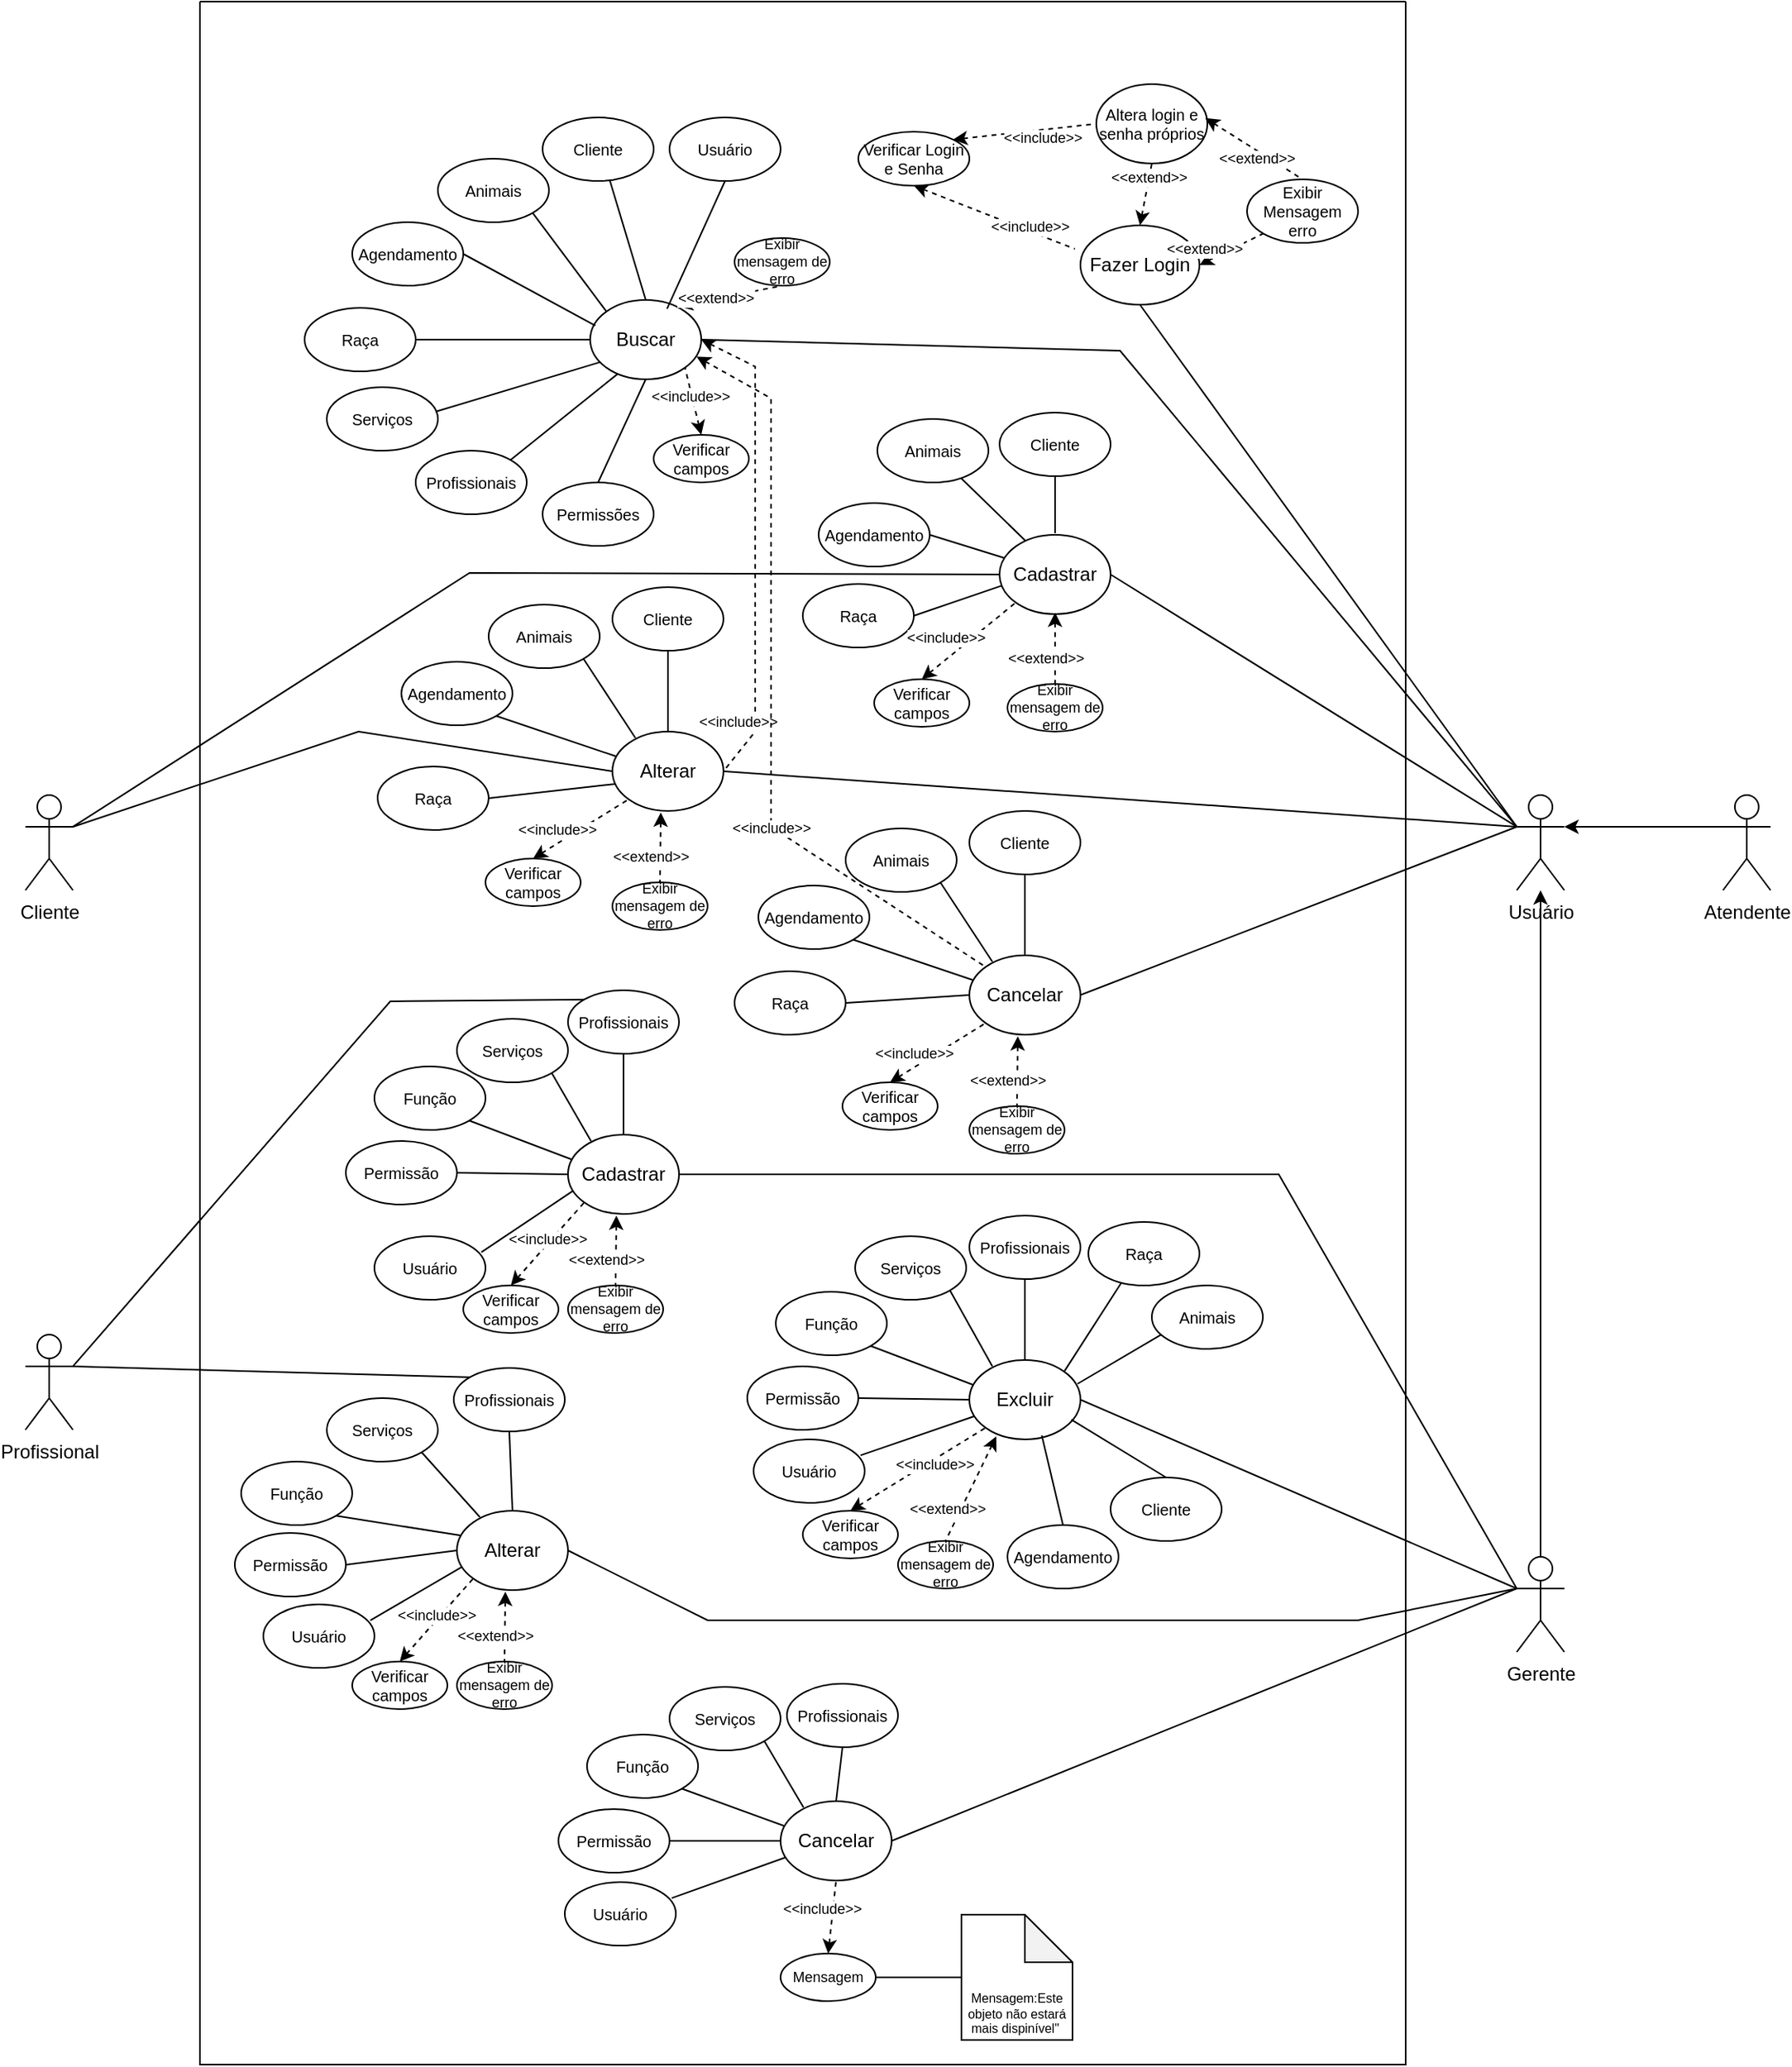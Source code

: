 <mxfile version="21.5.2" type="github">
  <diagram name="Página-1" id="CuC7r4pOjjRUlQ-lIhmT">
    <mxGraphModel dx="1257" dy="1815" grid="1" gridSize="10" guides="1" tooltips="1" connect="1" arrows="1" fold="1" page="1" pageScale="1" pageWidth="827" pageHeight="1169" math="0" shadow="0">
      <root>
        <mxCell id="0" />
        <mxCell id="1" parent="0" />
        <mxCell id="xpIY_kr8TVjr19vdwqUo-1" value="" style="swimlane;startSize=0;verticalAlign=top;" vertex="1" parent="1">
          <mxGeometry x="220" y="-170" width="760" height="1300" as="geometry" />
        </mxCell>
        <mxCell id="xpIY_kr8TVjr19vdwqUo-4" value="&lt;font style=&quot;vertical-align: inherit; font-size: 10px;&quot;&gt;&lt;font style=&quot;vertical-align: inherit; font-size: 10px;&quot;&gt;&lt;font style=&quot;vertical-align: inherit; font-size: 10px;&quot;&gt;&lt;font style=&quot;vertical-align: inherit; font-size: 10px;&quot;&gt;Altera login e senha próprios&lt;/font&gt;&lt;/font&gt;&lt;/font&gt;&lt;/font&gt;" style="ellipse;whiteSpace=wrap;html=1;fontSize=10;" vertex="1" parent="xpIY_kr8TVjr19vdwqUo-1">
          <mxGeometry x="565" y="52" width="70" height="50" as="geometry" />
        </mxCell>
        <mxCell id="xpIY_kr8TVjr19vdwqUo-8" value="&lt;font style=&quot;vertical-align: inherit; font-size: 10px;&quot;&gt;&lt;font style=&quot;vertical-align: inherit; font-size: 10px;&quot;&gt;&lt;font style=&quot;vertical-align: inherit; font-size: 10px;&quot;&gt;&lt;font style=&quot;vertical-align: inherit; font-size: 10px;&quot;&gt;Verificar Login e Senha&lt;/font&gt;&lt;/font&gt;&lt;/font&gt;&lt;/font&gt;" style="ellipse;whiteSpace=wrap;html=1;fontSize=10;" vertex="1" parent="xpIY_kr8TVjr19vdwqUo-1">
          <mxGeometry x="415" y="82" width="70" height="34" as="geometry" />
        </mxCell>
        <mxCell id="xpIY_kr8TVjr19vdwqUo-9" value="&lt;font style=&quot;vertical-align: inherit;&quot;&gt;&lt;font style=&quot;vertical-align: inherit;&quot;&gt;Exibir Mensagem erro&lt;/font&gt;&lt;/font&gt;" style="ellipse;whiteSpace=wrap;html=1;fontSize=10;" vertex="1" parent="xpIY_kr8TVjr19vdwqUo-1">
          <mxGeometry x="660" y="112" width="70" height="40" as="geometry" />
        </mxCell>
        <mxCell id="xpIY_kr8TVjr19vdwqUo-17" value="" style="endArrow=none;dashed=1;html=1;rounded=0;startArrow=classic;startFill=1;exitX=1;exitY=0;exitDx=0;exitDy=0;entryX=0;entryY=0.5;entryDx=0;entryDy=0;" edge="1" parent="xpIY_kr8TVjr19vdwqUo-1" source="xpIY_kr8TVjr19vdwqUo-8" target="xpIY_kr8TVjr19vdwqUo-4">
          <mxGeometry width="50" height="50" relative="1" as="geometry">
            <mxPoint x="470" y="162" as="sourcePoint" />
            <mxPoint x="552" y="177" as="targetPoint" />
          </mxGeometry>
        </mxCell>
        <mxCell id="xpIY_kr8TVjr19vdwqUo-18" value="&lt;font style=&quot;vertical-align: inherit; font-size: 9px;&quot;&gt;&lt;font style=&quot;vertical-align: inherit; font-size: 9px;&quot;&gt;&lt;font style=&quot;vertical-align: inherit; font-size: 9px;&quot;&gt;&lt;font style=&quot;vertical-align: inherit; font-size: 9px;&quot;&gt;&amp;lt;&amp;lt;include&amp;gt;&amp;gt;&lt;/font&gt;&lt;/font&gt;&lt;/font&gt;&lt;/font&gt;" style="edgeLabel;html=1;align=center;verticalAlign=middle;resizable=0;points=[];fontSize=9;" vertex="1" connectable="0" parent="xpIY_kr8TVjr19vdwqUo-17">
          <mxGeometry x="0.556" y="1" relative="1" as="geometry">
            <mxPoint x="-14" y="8" as="offset" />
          </mxGeometry>
        </mxCell>
        <mxCell id="xpIY_kr8TVjr19vdwqUo-19" value="" style="endArrow=none;dashed=1;html=1;rounded=0;startArrow=classic;startFill=1;exitX=0.982;exitY=0.429;exitDx=0;exitDy=0;exitPerimeter=0;entryX=0.5;entryY=0;entryDx=0;entryDy=0;" edge="1" parent="xpIY_kr8TVjr19vdwqUo-1" source="xpIY_kr8TVjr19vdwqUo-4" target="xpIY_kr8TVjr19vdwqUo-9">
          <mxGeometry width="50" height="50" relative="1" as="geometry">
            <mxPoint x="590" y="162" as="sourcePoint" />
            <mxPoint x="695" y="102" as="targetPoint" />
          </mxGeometry>
        </mxCell>
        <mxCell id="xpIY_kr8TVjr19vdwqUo-20" value="&lt;font style=&quot;vertical-align: inherit; font-size: 9px;&quot;&gt;&lt;font style=&quot;vertical-align: inherit; font-size: 9px;&quot;&gt;&amp;lt;&amp;lt;extend&amp;gt;&amp;gt;&lt;/font&gt;&lt;/font&gt;" style="edgeLabel;html=1;align=center;verticalAlign=middle;resizable=0;points=[];fontSize=9;" vertex="1" connectable="0" parent="xpIY_kr8TVjr19vdwqUo-19">
          <mxGeometry x="0.556" y="1" relative="1" as="geometry">
            <mxPoint x="-16" y="-4" as="offset" />
          </mxGeometry>
        </mxCell>
        <mxCell id="xpIY_kr8TVjr19vdwqUo-21" value="&lt;font style=&quot;vertical-align: inherit;&quot;&gt;&lt;font style=&quot;vertical-align: inherit;&quot;&gt;&lt;font style=&quot;vertical-align: inherit;&quot;&gt;&lt;font style=&quot;vertical-align: inherit;&quot;&gt;Buscar&lt;/font&gt;&lt;/font&gt;&lt;/font&gt;&lt;/font&gt;" style="ellipse;whiteSpace=wrap;html=1;" vertex="1" parent="xpIY_kr8TVjr19vdwqUo-1">
          <mxGeometry x="246" y="188" width="70" height="50" as="geometry" />
        </mxCell>
        <mxCell id="xpIY_kr8TVjr19vdwqUo-22" value="&lt;font style=&quot;vertical-align: inherit; font-size: 10px;&quot;&gt;&lt;font style=&quot;vertical-align: inherit; font-size: 10px;&quot;&gt;&lt;font style=&quot;vertical-align: inherit; font-size: 10px;&quot;&gt;&lt;font style=&quot;vertical-align: inherit; font-size: 10px;&quot;&gt;&lt;font style=&quot;vertical-align: inherit;&quot;&gt;&lt;font style=&quot;vertical-align: inherit;&quot;&gt;&lt;font style=&quot;vertical-align: inherit;&quot;&gt;&lt;font style=&quot;vertical-align: inherit;&quot;&gt;Animais&lt;/font&gt;&lt;/font&gt;&lt;/font&gt;&lt;/font&gt;&lt;/font&gt;&lt;/font&gt;&lt;/font&gt;&lt;/font&gt;" style="ellipse;whiteSpace=wrap;html=1;fontSize=10;" vertex="1" parent="xpIY_kr8TVjr19vdwqUo-1">
          <mxGeometry x="150" y="99" width="70" height="40" as="geometry" />
        </mxCell>
        <mxCell id="xpIY_kr8TVjr19vdwqUo-24" value="&lt;font style=&quot;vertical-align: inherit; font-size: 10px;&quot;&gt;&lt;font style=&quot;vertical-align: inherit; font-size: 10px;&quot;&gt;&lt;font style=&quot;vertical-align: inherit; font-size: 10px;&quot;&gt;&lt;font style=&quot;vertical-align: inherit; font-size: 10px;&quot;&gt;&lt;font style=&quot;vertical-align: inherit;&quot;&gt;&lt;font style=&quot;vertical-align: inherit;&quot;&gt;Cliente&lt;/font&gt;&lt;/font&gt;&lt;/font&gt;&lt;/font&gt;&lt;/font&gt;&lt;/font&gt;" style="ellipse;whiteSpace=wrap;html=1;fontSize=10;" vertex="1" parent="xpIY_kr8TVjr19vdwqUo-1">
          <mxGeometry x="216" y="73" width="70" height="40" as="geometry" />
        </mxCell>
        <mxCell id="xpIY_kr8TVjr19vdwqUo-25" value="&lt;font style=&quot;vertical-align: inherit; font-size: 10px;&quot;&gt;&lt;font style=&quot;vertical-align: inherit; font-size: 10px;&quot;&gt;&lt;font style=&quot;vertical-align: inherit; font-size: 10px;&quot;&gt;&lt;font style=&quot;vertical-align: inherit; font-size: 10px;&quot;&gt;&lt;font style=&quot;vertical-align: inherit;&quot;&gt;&lt;font style=&quot;vertical-align: inherit;&quot;&gt;&lt;font style=&quot;vertical-align: inherit;&quot;&gt;&lt;font style=&quot;vertical-align: inherit;&quot;&gt;Agendamento&lt;/font&gt;&lt;/font&gt;&lt;/font&gt;&lt;/font&gt;&lt;/font&gt;&lt;/font&gt;&lt;/font&gt;&lt;/font&gt;" style="ellipse;whiteSpace=wrap;html=1;fontSize=10;" vertex="1" parent="xpIY_kr8TVjr19vdwqUo-1">
          <mxGeometry x="96" y="139" width="70" height="40" as="geometry" />
        </mxCell>
        <mxCell id="xpIY_kr8TVjr19vdwqUo-26" value="&lt;font style=&quot;vertical-align: inherit; font-size: 10px;&quot;&gt;&lt;font style=&quot;vertical-align: inherit; font-size: 10px;&quot;&gt;&lt;font style=&quot;vertical-align: inherit; font-size: 10px;&quot;&gt;&lt;font style=&quot;vertical-align: inherit; font-size: 10px;&quot;&gt;&lt;font style=&quot;vertical-align: inherit;&quot;&gt;&lt;font style=&quot;vertical-align: inherit;&quot;&gt;&lt;font style=&quot;vertical-align: inherit;&quot;&gt;&lt;font style=&quot;vertical-align: inherit;&quot;&gt;&lt;font style=&quot;vertical-align: inherit;&quot;&gt;&lt;font style=&quot;vertical-align: inherit;&quot;&gt;Raça&lt;/font&gt;&lt;/font&gt;&lt;/font&gt;&lt;/font&gt;&lt;/font&gt;&lt;/font&gt;&lt;/font&gt;&lt;/font&gt;&lt;/font&gt;&lt;/font&gt;" style="ellipse;whiteSpace=wrap;html=1;fontSize=10;" vertex="1" parent="xpIY_kr8TVjr19vdwqUo-1">
          <mxGeometry x="66" y="193" width="70" height="40" as="geometry" />
        </mxCell>
        <mxCell id="xpIY_kr8TVjr19vdwqUo-27" value="&lt;font style=&quot;vertical-align: inherit; font-size: 10px;&quot;&gt;&lt;font style=&quot;vertical-align: inherit; font-size: 10px;&quot;&gt;&lt;font style=&quot;vertical-align: inherit; font-size: 10px;&quot;&gt;&lt;font style=&quot;vertical-align: inherit; font-size: 10px;&quot;&gt;&lt;font style=&quot;vertical-align: inherit;&quot;&gt;&lt;font style=&quot;vertical-align: inherit;&quot;&gt;&lt;font style=&quot;vertical-align: inherit;&quot;&gt;&lt;font style=&quot;vertical-align: inherit;&quot;&gt;&lt;font style=&quot;vertical-align: inherit;&quot;&gt;&lt;font style=&quot;vertical-align: inherit;&quot;&gt;Serviços&lt;/font&gt;&lt;/font&gt;&lt;/font&gt;&lt;/font&gt;&lt;/font&gt;&lt;/font&gt;&lt;/font&gt;&lt;/font&gt;&lt;/font&gt;&lt;/font&gt;" style="ellipse;whiteSpace=wrap;html=1;fontSize=10;" vertex="1" parent="xpIY_kr8TVjr19vdwqUo-1">
          <mxGeometry x="80" y="243" width="70" height="40" as="geometry" />
        </mxCell>
        <mxCell id="xpIY_kr8TVjr19vdwqUo-28" value="&lt;font style=&quot;vertical-align: inherit; font-size: 10px;&quot;&gt;&lt;font style=&quot;vertical-align: inherit; font-size: 10px;&quot;&gt;&lt;font style=&quot;vertical-align: inherit; font-size: 10px;&quot;&gt;&lt;font style=&quot;vertical-align: inherit; font-size: 10px;&quot;&gt;&lt;font style=&quot;vertical-align: inherit;&quot;&gt;&lt;font style=&quot;vertical-align: inherit;&quot;&gt;&lt;font style=&quot;vertical-align: inherit;&quot;&gt;&lt;font style=&quot;vertical-align: inherit;&quot;&gt;&lt;font style=&quot;vertical-align: inherit;&quot;&gt;&lt;font style=&quot;vertical-align: inherit;&quot;&gt;&lt;font style=&quot;vertical-align: inherit;&quot;&gt;&lt;font style=&quot;vertical-align: inherit;&quot;&gt;Profissionais&lt;/font&gt;&lt;/font&gt;&lt;/font&gt;&lt;/font&gt;&lt;/font&gt;&lt;/font&gt;&lt;/font&gt;&lt;/font&gt;&lt;/font&gt;&lt;/font&gt;&lt;/font&gt;&lt;/font&gt;" style="ellipse;whiteSpace=wrap;html=1;fontSize=10;" vertex="1" parent="xpIY_kr8TVjr19vdwqUo-1">
          <mxGeometry x="136" y="283" width="70" height="40" as="geometry" />
        </mxCell>
        <mxCell id="xpIY_kr8TVjr19vdwqUo-29" value="&lt;font style=&quot;vertical-align: inherit; font-size: 10px;&quot;&gt;&lt;font style=&quot;vertical-align: inherit; font-size: 10px;&quot;&gt;&lt;font style=&quot;vertical-align: inherit; font-size: 10px;&quot;&gt;&lt;font style=&quot;vertical-align: inherit; font-size: 10px;&quot;&gt;&lt;font style=&quot;vertical-align: inherit;&quot;&gt;&lt;font style=&quot;vertical-align: inherit;&quot;&gt;&lt;font style=&quot;vertical-align: inherit;&quot;&gt;&lt;font style=&quot;vertical-align: inherit;&quot;&gt;&lt;font style=&quot;vertical-align: inherit;&quot;&gt;&lt;font style=&quot;vertical-align: inherit;&quot;&gt;&lt;font style=&quot;vertical-align: inherit;&quot;&gt;&lt;font style=&quot;vertical-align: inherit;&quot;&gt;&lt;font style=&quot;vertical-align: inherit;&quot;&gt;&lt;font style=&quot;vertical-align: inherit;&quot;&gt;&lt;font style=&quot;vertical-align: inherit;&quot;&gt;&lt;font style=&quot;vertical-align: inherit;&quot;&gt;Permissões&lt;/font&gt;&lt;/font&gt;&lt;/font&gt;&lt;/font&gt;&lt;/font&gt;&lt;/font&gt;&lt;/font&gt;&lt;/font&gt;&lt;/font&gt;&lt;/font&gt;&lt;/font&gt;&lt;/font&gt;&lt;/font&gt;&lt;/font&gt;&lt;/font&gt;&lt;/font&gt;" style="ellipse;whiteSpace=wrap;html=1;fontSize=10;" vertex="1" parent="xpIY_kr8TVjr19vdwqUo-1">
          <mxGeometry x="216" y="303" width="70" height="40" as="geometry" />
        </mxCell>
        <mxCell id="xpIY_kr8TVjr19vdwqUo-30" value="" style="endArrow=none;html=1;rounded=0;entryX=0.604;entryY=0.984;entryDx=0;entryDy=0;entryPerimeter=0;exitX=0.5;exitY=0;exitDx=0;exitDy=0;" edge="1" parent="xpIY_kr8TVjr19vdwqUo-1" source="xpIY_kr8TVjr19vdwqUo-21" target="xpIY_kr8TVjr19vdwqUo-24">
          <mxGeometry width="50" height="50" relative="1" as="geometry">
            <mxPoint x="246" y="193" as="sourcePoint" />
            <mxPoint x="296" y="143" as="targetPoint" />
          </mxGeometry>
        </mxCell>
        <mxCell id="xpIY_kr8TVjr19vdwqUo-31" value="" style="endArrow=none;html=1;rounded=0;entryX=1;entryY=1;entryDx=0;entryDy=0;exitX=0;exitY=0;exitDx=0;exitDy=0;" edge="1" parent="xpIY_kr8TVjr19vdwqUo-1" source="xpIY_kr8TVjr19vdwqUo-21" target="xpIY_kr8TVjr19vdwqUo-22">
          <mxGeometry width="50" height="50" relative="1" as="geometry">
            <mxPoint x="291" y="193" as="sourcePoint" />
            <mxPoint x="268" y="122" as="targetPoint" />
          </mxGeometry>
        </mxCell>
        <mxCell id="xpIY_kr8TVjr19vdwqUo-32" value="" style="endArrow=none;html=1;rounded=0;entryX=1;entryY=0.5;entryDx=0;entryDy=0;exitX=0.046;exitY=0.324;exitDx=0;exitDy=0;exitPerimeter=0;" edge="1" parent="xpIY_kr8TVjr19vdwqUo-1" source="xpIY_kr8TVjr19vdwqUo-21" target="xpIY_kr8TVjr19vdwqUo-25">
          <mxGeometry width="50" height="50" relative="1" as="geometry">
            <mxPoint x="301" y="203" as="sourcePoint" />
            <mxPoint x="278" y="132" as="targetPoint" />
          </mxGeometry>
        </mxCell>
        <mxCell id="xpIY_kr8TVjr19vdwqUo-33" value="" style="endArrow=none;html=1;rounded=0;entryX=1;entryY=0.5;entryDx=0;entryDy=0;exitX=0;exitY=0.5;exitDx=0;exitDy=0;" edge="1" parent="xpIY_kr8TVjr19vdwqUo-1" source="xpIY_kr8TVjr19vdwqUo-21" target="xpIY_kr8TVjr19vdwqUo-26">
          <mxGeometry width="50" height="50" relative="1" as="geometry">
            <mxPoint x="257" y="215" as="sourcePoint" />
            <mxPoint x="176" y="169" as="targetPoint" />
          </mxGeometry>
        </mxCell>
        <mxCell id="xpIY_kr8TVjr19vdwqUo-34" value="" style="endArrow=none;html=1;rounded=0;entryX=0.981;entryY=0.385;entryDx=0;entryDy=0;exitX=0.084;exitY=0.786;exitDx=0;exitDy=0;exitPerimeter=0;entryPerimeter=0;" edge="1" parent="xpIY_kr8TVjr19vdwqUo-1" source="xpIY_kr8TVjr19vdwqUo-21" target="xpIY_kr8TVjr19vdwqUo-27">
          <mxGeometry width="50" height="50" relative="1" as="geometry">
            <mxPoint x="267" y="225" as="sourcePoint" />
            <mxPoint x="186" y="179" as="targetPoint" />
          </mxGeometry>
        </mxCell>
        <mxCell id="xpIY_kr8TVjr19vdwqUo-35" value="" style="endArrow=none;html=1;rounded=0;entryX=1;entryY=0;entryDx=0;entryDy=0;exitX=0.244;exitY=0.936;exitDx=0;exitDy=0;exitPerimeter=0;" edge="1" parent="xpIY_kr8TVjr19vdwqUo-1" source="xpIY_kr8TVjr19vdwqUo-21" target="xpIY_kr8TVjr19vdwqUo-28">
          <mxGeometry width="50" height="50" relative="1" as="geometry">
            <mxPoint x="277" y="235" as="sourcePoint" />
            <mxPoint x="196" y="189" as="targetPoint" />
          </mxGeometry>
        </mxCell>
        <mxCell id="xpIY_kr8TVjr19vdwqUo-36" value="" style="endArrow=none;html=1;rounded=0;entryX=0.5;entryY=0;entryDx=0;entryDy=0;exitX=0.5;exitY=1;exitDx=0;exitDy=0;" edge="1" parent="xpIY_kr8TVjr19vdwqUo-1" source="xpIY_kr8TVjr19vdwqUo-21" target="xpIY_kr8TVjr19vdwqUo-29">
          <mxGeometry width="50" height="50" relative="1" as="geometry">
            <mxPoint x="287" y="245" as="sourcePoint" />
            <mxPoint x="206" y="199" as="targetPoint" />
          </mxGeometry>
        </mxCell>
        <mxCell id="xpIY_kr8TVjr19vdwqUo-37" value="&lt;font style=&quot;vertical-align: inherit; font-size: 10px;&quot;&gt;&lt;font style=&quot;vertical-align: inherit; font-size: 10px;&quot;&gt;&lt;font style=&quot;vertical-align: inherit; font-size: 10px;&quot;&gt;&lt;font style=&quot;vertical-align: inherit; font-size: 10px;&quot;&gt;&lt;font style=&quot;vertical-align: inherit;&quot;&gt;&lt;font style=&quot;vertical-align: inherit;&quot;&gt;&lt;font style=&quot;vertical-align: inherit;&quot;&gt;&lt;font style=&quot;vertical-align: inherit;&quot;&gt;&lt;font style=&quot;vertical-align: inherit;&quot;&gt;&lt;font style=&quot;vertical-align: inherit;&quot;&gt;&lt;font style=&quot;vertical-align: inherit;&quot;&gt;&lt;font style=&quot;vertical-align: inherit;&quot;&gt;&lt;font style=&quot;vertical-align: inherit;&quot;&gt;&lt;font style=&quot;vertical-align: inherit;&quot;&gt;&lt;font style=&quot;vertical-align: inherit;&quot;&gt;&lt;font style=&quot;vertical-align: inherit;&quot;&gt;&lt;font style=&quot;vertical-align: inherit;&quot;&gt;&lt;font style=&quot;vertical-align: inherit;&quot;&gt;Verificar campos&lt;/font&gt;&lt;/font&gt;&lt;/font&gt;&lt;/font&gt;&lt;/font&gt;&lt;/font&gt;&lt;/font&gt;&lt;/font&gt;&lt;/font&gt;&lt;/font&gt;&lt;/font&gt;&lt;/font&gt;&lt;/font&gt;&lt;/font&gt;&lt;/font&gt;&lt;/font&gt;&lt;/font&gt;&lt;/font&gt;" style="ellipse;whiteSpace=wrap;html=1;fontSize=10;" vertex="1" parent="xpIY_kr8TVjr19vdwqUo-1">
          <mxGeometry x="286" y="273" width="60" height="30" as="geometry" />
        </mxCell>
        <mxCell id="xpIY_kr8TVjr19vdwqUo-39" value="&lt;font style=&quot;vertical-align: inherit; font-size: 9px;&quot;&gt;&lt;font style=&quot;vertical-align: inherit; font-size: 9px;&quot;&gt;&lt;font style=&quot;vertical-align: inherit; font-size: 9px;&quot;&gt;&lt;font style=&quot;vertical-align: inherit; font-size: 9px;&quot;&gt;&lt;font style=&quot;vertical-align: inherit; font-size: 9px;&quot;&gt;&lt;font style=&quot;vertical-align: inherit; font-size: 9px;&quot;&gt;&lt;font style=&quot;vertical-align: inherit; font-size: 9px;&quot;&gt;&lt;font style=&quot;vertical-align: inherit; font-size: 9px;&quot;&gt;&lt;font style=&quot;vertical-align: inherit; font-size: 9px;&quot;&gt;&lt;font style=&quot;vertical-align: inherit; font-size: 9px;&quot;&gt;&lt;font style=&quot;vertical-align: inherit; font-size: 9px;&quot;&gt;&lt;font style=&quot;vertical-align: inherit; font-size: 9px;&quot;&gt;&lt;font style=&quot;vertical-align: inherit; font-size: 9px;&quot;&gt;&lt;font style=&quot;vertical-align: inherit; font-size: 9px;&quot;&gt;&lt;font style=&quot;vertical-align: inherit; font-size: 9px;&quot;&gt;&lt;font style=&quot;vertical-align: inherit; font-size: 9px;&quot;&gt;&lt;font style=&quot;vertical-align: inherit; font-size: 9px;&quot;&gt;&lt;font style=&quot;vertical-align: inherit; font-size: 9px;&quot;&gt;&lt;font style=&quot;vertical-align: inherit; font-size: 9px;&quot;&gt;&lt;font style=&quot;vertical-align: inherit; font-size: 9px;&quot;&gt;Exibir mensagem de erro&lt;/font&gt;&lt;/font&gt;&lt;/font&gt;&lt;/font&gt;&lt;/font&gt;&lt;/font&gt;&lt;/font&gt;&lt;/font&gt;&lt;/font&gt;&lt;/font&gt;&lt;/font&gt;&lt;/font&gt;&lt;/font&gt;&lt;/font&gt;&lt;/font&gt;&lt;/font&gt;&lt;/font&gt;&lt;/font&gt;&lt;/font&gt;&lt;/font&gt;" style="ellipse;whiteSpace=wrap;html=1;fontSize=9;" vertex="1" parent="xpIY_kr8TVjr19vdwqUo-1">
          <mxGeometry x="337" y="149" width="60" height="30" as="geometry" />
        </mxCell>
        <mxCell id="xpIY_kr8TVjr19vdwqUo-7" value="&lt;font style=&quot;vertical-align: inherit;&quot;&gt;&lt;font style=&quot;vertical-align: inherit;&quot;&gt;Fazer Login&lt;/font&gt;&lt;/font&gt;" style="ellipse;whiteSpace=wrap;html=1;" vertex="1" parent="xpIY_kr8TVjr19vdwqUo-1">
          <mxGeometry x="555" y="141" width="75" height="50" as="geometry" />
        </mxCell>
        <mxCell id="xpIY_kr8TVjr19vdwqUo-10" value="" style="endArrow=none;dashed=1;html=1;rounded=0;startArrow=classic;startFill=1;exitX=0.5;exitY=0;exitDx=0;exitDy=0;entryX=0.5;entryY=1;entryDx=0;entryDy=0;" edge="1" parent="xpIY_kr8TVjr19vdwqUo-1" source="xpIY_kr8TVjr19vdwqUo-7" target="xpIY_kr8TVjr19vdwqUo-4">
          <mxGeometry width="50" height="50" relative="1" as="geometry">
            <mxPoint x="505" y="156" as="sourcePoint" />
            <mxPoint x="550" y="106" as="targetPoint" />
          </mxGeometry>
        </mxCell>
        <mxCell id="xpIY_kr8TVjr19vdwqUo-12" value="&lt;font style=&quot;vertical-align: inherit; font-size: 9px;&quot;&gt;&lt;font style=&quot;vertical-align: inherit; font-size: 9px;&quot;&gt;&amp;lt;&amp;lt;extend&amp;gt;&amp;gt;&lt;/font&gt;&lt;/font&gt;" style="edgeLabel;html=1;align=center;verticalAlign=middle;resizable=0;points=[];fontSize=9;" vertex="1" connectable="0" parent="xpIY_kr8TVjr19vdwqUo-10">
          <mxGeometry x="0.556" y="1" relative="1" as="geometry">
            <mxPoint as="offset" />
          </mxGeometry>
        </mxCell>
        <mxCell id="xpIY_kr8TVjr19vdwqUo-13" value="" style="endArrow=none;dashed=1;html=1;rounded=0;startArrow=classic;startFill=1;exitX=0.5;exitY=1;exitDx=0;exitDy=0;entryX=-0.047;entryY=0.297;entryDx=0;entryDy=0;entryPerimeter=0;" edge="1" parent="xpIY_kr8TVjr19vdwqUo-1" source="xpIY_kr8TVjr19vdwqUo-8" target="xpIY_kr8TVjr19vdwqUo-7">
          <mxGeometry width="50" height="50" relative="1" as="geometry">
            <mxPoint x="560" y="142" as="sourcePoint" />
            <mxPoint x="560" y="106" as="targetPoint" />
          </mxGeometry>
        </mxCell>
        <mxCell id="xpIY_kr8TVjr19vdwqUo-14" value="&lt;font style=&quot;vertical-align: inherit; font-size: 9px;&quot;&gt;&lt;font style=&quot;vertical-align: inherit; font-size: 9px;&quot;&gt;&lt;font style=&quot;vertical-align: inherit; font-size: 9px;&quot;&gt;&lt;font style=&quot;vertical-align: inherit; font-size: 9px;&quot;&gt;&amp;lt;&amp;lt;include&amp;gt;&amp;gt;&lt;/font&gt;&lt;/font&gt;&lt;/font&gt;&lt;/font&gt;" style="edgeLabel;html=1;align=center;verticalAlign=middle;resizable=0;points=[];fontSize=9;" vertex="1" connectable="0" parent="xpIY_kr8TVjr19vdwqUo-13">
          <mxGeometry x="0.556" y="1" relative="1" as="geometry">
            <mxPoint x="-7" y="-4" as="offset" />
          </mxGeometry>
        </mxCell>
        <mxCell id="xpIY_kr8TVjr19vdwqUo-15" value="" style="endArrow=none;dashed=1;html=1;rounded=0;startArrow=classic;startFill=1;exitX=1;exitY=0.5;exitDx=0;exitDy=0;entryX=0;entryY=1;entryDx=0;entryDy=0;" edge="1" parent="xpIY_kr8TVjr19vdwqUo-1" source="xpIY_kr8TVjr19vdwqUo-7" target="xpIY_kr8TVjr19vdwqUo-9">
          <mxGeometry width="50" height="50" relative="1" as="geometry">
            <mxPoint x="560" y="142" as="sourcePoint" />
            <mxPoint x="720" y="136" as="targetPoint" />
          </mxGeometry>
        </mxCell>
        <mxCell id="xpIY_kr8TVjr19vdwqUo-16" value="&lt;font style=&quot;vertical-align: inherit; font-size: 9px;&quot;&gt;&lt;font style=&quot;vertical-align: inherit; font-size: 9px;&quot;&gt;&amp;lt;&amp;lt;extend&amp;gt;&amp;gt;&lt;/font&gt;&lt;/font&gt;" style="edgeLabel;html=1;align=center;verticalAlign=middle;resizable=0;points=[];fontSize=9;" vertex="1" connectable="0" parent="xpIY_kr8TVjr19vdwqUo-15">
          <mxGeometry x="0.556" y="1" relative="1" as="geometry">
            <mxPoint x="-28" y="6" as="offset" />
          </mxGeometry>
        </mxCell>
        <mxCell id="xpIY_kr8TVjr19vdwqUo-40" value="" style="endArrow=none;dashed=1;html=1;rounded=0;startArrow=classic;startFill=1;exitX=0.5;exitY=0;exitDx=0;exitDy=0;entryX=1;entryY=1;entryDx=0;entryDy=0;" edge="1" parent="xpIY_kr8TVjr19vdwqUo-1" source="xpIY_kr8TVjr19vdwqUo-37" target="xpIY_kr8TVjr19vdwqUo-21">
          <mxGeometry width="50" height="50" relative="1" as="geometry">
            <mxPoint x="411" y="97" as="sourcePoint" />
            <mxPoint x="513" y="148" as="targetPoint" />
          </mxGeometry>
        </mxCell>
        <mxCell id="xpIY_kr8TVjr19vdwqUo-41" value="&lt;font style=&quot;vertical-align: inherit; font-size: 9px;&quot;&gt;&lt;font style=&quot;vertical-align: inherit; font-size: 9px;&quot;&gt;&lt;font style=&quot;vertical-align: inherit; font-size: 9px;&quot;&gt;&lt;font style=&quot;vertical-align: inherit; font-size: 9px;&quot;&gt;&amp;lt;&amp;lt;include&amp;gt;&amp;gt;&lt;/font&gt;&lt;/font&gt;&lt;/font&gt;&lt;/font&gt;" style="edgeLabel;html=1;align=center;verticalAlign=middle;resizable=0;points=[];fontSize=9;" vertex="1" connectable="0" parent="xpIY_kr8TVjr19vdwqUo-40">
          <mxGeometry x="0.556" y="1" relative="1" as="geometry">
            <mxPoint x="2" y="9" as="offset" />
          </mxGeometry>
        </mxCell>
        <mxCell id="xpIY_kr8TVjr19vdwqUo-42" value="" style="endArrow=none;dashed=1;html=1;rounded=0;startArrow=classic;startFill=1;exitX=0.795;exitY=0.08;exitDx=0;exitDy=0;entryX=0.5;entryY=1;entryDx=0;entryDy=0;exitPerimeter=0;" edge="1" parent="xpIY_kr8TVjr19vdwqUo-1" source="xpIY_kr8TVjr19vdwqUo-21" target="xpIY_kr8TVjr19vdwqUo-39">
          <mxGeometry width="50" height="50" relative="1" as="geometry">
            <mxPoint x="586" y="158" as="sourcePoint" />
            <mxPoint x="681" y="117" as="targetPoint" />
          </mxGeometry>
        </mxCell>
        <mxCell id="xpIY_kr8TVjr19vdwqUo-43" value="&lt;font style=&quot;vertical-align: inherit; font-size: 9px;&quot;&gt;&lt;font style=&quot;vertical-align: inherit; font-size: 9px;&quot;&gt;&amp;lt;&amp;lt;extend&amp;gt;&amp;gt;&lt;/font&gt;&lt;/font&gt;" style="edgeLabel;html=1;align=center;verticalAlign=middle;resizable=0;points=[];fontSize=9;" vertex="1" connectable="0" parent="xpIY_kr8TVjr19vdwqUo-42">
          <mxGeometry x="0.556" y="1" relative="1" as="geometry">
            <mxPoint x="-28" y="6" as="offset" />
          </mxGeometry>
        </mxCell>
        <mxCell id="xpIY_kr8TVjr19vdwqUo-46" value="&lt;font style=&quot;vertical-align: inherit;&quot;&gt;&lt;font style=&quot;vertical-align: inherit;&quot;&gt;&lt;font style=&quot;vertical-align: inherit;&quot;&gt;&lt;font style=&quot;vertical-align: inherit;&quot;&gt;Cadastrar&lt;/font&gt;&lt;/font&gt;&lt;/font&gt;&lt;/font&gt;" style="ellipse;whiteSpace=wrap;html=1;" vertex="1" parent="xpIY_kr8TVjr19vdwqUo-1">
          <mxGeometry x="504" y="336" width="70" height="50" as="geometry" />
        </mxCell>
        <mxCell id="xpIY_kr8TVjr19vdwqUo-47" value="&lt;font style=&quot;vertical-align: inherit; font-size: 10px;&quot;&gt;&lt;font style=&quot;vertical-align: inherit; font-size: 10px;&quot;&gt;&lt;font style=&quot;vertical-align: inherit; font-size: 10px;&quot;&gt;&lt;font style=&quot;vertical-align: inherit; font-size: 10px;&quot;&gt;&lt;font style=&quot;vertical-align: inherit;&quot;&gt;&lt;font style=&quot;vertical-align: inherit;&quot;&gt;Cliente&lt;/font&gt;&lt;/font&gt;&lt;/font&gt;&lt;/font&gt;&lt;/font&gt;&lt;/font&gt;" style="ellipse;whiteSpace=wrap;html=1;fontSize=10;" vertex="1" parent="xpIY_kr8TVjr19vdwqUo-1">
          <mxGeometry x="504" y="259" width="70" height="40" as="geometry" />
        </mxCell>
        <mxCell id="xpIY_kr8TVjr19vdwqUo-48" value="&lt;font style=&quot;vertical-align: inherit; font-size: 10px;&quot;&gt;&lt;font style=&quot;vertical-align: inherit; font-size: 10px;&quot;&gt;&lt;font style=&quot;vertical-align: inherit; font-size: 10px;&quot;&gt;&lt;font style=&quot;vertical-align: inherit; font-size: 10px;&quot;&gt;&lt;font style=&quot;vertical-align: inherit;&quot;&gt;&lt;font style=&quot;vertical-align: inherit;&quot;&gt;&lt;font style=&quot;vertical-align: inherit;&quot;&gt;&lt;font style=&quot;vertical-align: inherit;&quot;&gt;Animais&lt;/font&gt;&lt;/font&gt;&lt;/font&gt;&lt;/font&gt;&lt;/font&gt;&lt;/font&gt;&lt;/font&gt;&lt;/font&gt;" style="ellipse;whiteSpace=wrap;html=1;fontSize=10;" vertex="1" parent="xpIY_kr8TVjr19vdwqUo-1">
          <mxGeometry x="427" y="263" width="70" height="40" as="geometry" />
        </mxCell>
        <mxCell id="xpIY_kr8TVjr19vdwqUo-49" value="&lt;font style=&quot;vertical-align: inherit; font-size: 10px;&quot;&gt;&lt;font style=&quot;vertical-align: inherit; font-size: 10px;&quot;&gt;&lt;font style=&quot;vertical-align: inherit; font-size: 10px;&quot;&gt;&lt;font style=&quot;vertical-align: inherit; font-size: 10px;&quot;&gt;&lt;font style=&quot;vertical-align: inherit;&quot;&gt;&lt;font style=&quot;vertical-align: inherit;&quot;&gt;&lt;font style=&quot;vertical-align: inherit;&quot;&gt;&lt;font style=&quot;vertical-align: inherit;&quot;&gt;Agendamento&lt;/font&gt;&lt;/font&gt;&lt;/font&gt;&lt;/font&gt;&lt;/font&gt;&lt;/font&gt;&lt;/font&gt;&lt;/font&gt;" style="ellipse;whiteSpace=wrap;html=1;fontSize=10;" vertex="1" parent="xpIY_kr8TVjr19vdwqUo-1">
          <mxGeometry x="390" y="316" width="70" height="40" as="geometry" />
        </mxCell>
        <mxCell id="xpIY_kr8TVjr19vdwqUo-50" value="&lt;font style=&quot;vertical-align: inherit; font-size: 10px;&quot;&gt;&lt;font style=&quot;vertical-align: inherit; font-size: 10px;&quot;&gt;&lt;font style=&quot;vertical-align: inherit; font-size: 10px;&quot;&gt;&lt;font style=&quot;vertical-align: inherit; font-size: 10px;&quot;&gt;&lt;font style=&quot;vertical-align: inherit;&quot;&gt;&lt;font style=&quot;vertical-align: inherit;&quot;&gt;&lt;font style=&quot;vertical-align: inherit;&quot;&gt;&lt;font style=&quot;vertical-align: inherit;&quot;&gt;&lt;font style=&quot;vertical-align: inherit;&quot;&gt;&lt;font style=&quot;vertical-align: inherit;&quot;&gt;Raça&lt;/font&gt;&lt;/font&gt;&lt;/font&gt;&lt;/font&gt;&lt;/font&gt;&lt;/font&gt;&lt;/font&gt;&lt;/font&gt;&lt;/font&gt;&lt;/font&gt;" style="ellipse;whiteSpace=wrap;html=1;fontSize=10;" vertex="1" parent="xpIY_kr8TVjr19vdwqUo-1">
          <mxGeometry x="380" y="367" width="70" height="40" as="geometry" />
        </mxCell>
        <mxCell id="xpIY_kr8TVjr19vdwqUo-51" value="&lt;font style=&quot;vertical-align: inherit; font-size: 10px;&quot;&gt;&lt;font style=&quot;vertical-align: inherit; font-size: 10px;&quot;&gt;&lt;font style=&quot;vertical-align: inherit; font-size: 10px;&quot;&gt;&lt;font style=&quot;vertical-align: inherit; font-size: 10px;&quot;&gt;&lt;font style=&quot;vertical-align: inherit;&quot;&gt;&lt;font style=&quot;vertical-align: inherit;&quot;&gt;&lt;font style=&quot;vertical-align: inherit;&quot;&gt;&lt;font style=&quot;vertical-align: inherit;&quot;&gt;&lt;font style=&quot;vertical-align: inherit;&quot;&gt;&lt;font style=&quot;vertical-align: inherit;&quot;&gt;&lt;font style=&quot;vertical-align: inherit;&quot;&gt;&lt;font style=&quot;vertical-align: inherit;&quot;&gt;&lt;font style=&quot;vertical-align: inherit;&quot;&gt;&lt;font style=&quot;vertical-align: inherit;&quot;&gt;&lt;font style=&quot;vertical-align: inherit;&quot;&gt;&lt;font style=&quot;vertical-align: inherit;&quot;&gt;&lt;font style=&quot;vertical-align: inherit;&quot;&gt;&lt;font style=&quot;vertical-align: inherit;&quot;&gt;Verificar campos&lt;/font&gt;&lt;/font&gt;&lt;/font&gt;&lt;/font&gt;&lt;/font&gt;&lt;/font&gt;&lt;/font&gt;&lt;/font&gt;&lt;/font&gt;&lt;/font&gt;&lt;/font&gt;&lt;/font&gt;&lt;/font&gt;&lt;/font&gt;&lt;/font&gt;&lt;/font&gt;&lt;/font&gt;&lt;/font&gt;" style="ellipse;whiteSpace=wrap;html=1;fontSize=10;" vertex="1" parent="xpIY_kr8TVjr19vdwqUo-1">
          <mxGeometry x="425" y="427" width="60" height="30" as="geometry" />
        </mxCell>
        <mxCell id="xpIY_kr8TVjr19vdwqUo-52" value="" style="endArrow=none;dashed=1;html=1;rounded=0;startArrow=classic;startFill=1;exitX=0.5;exitY=0;exitDx=0;exitDy=0;entryX=0;entryY=1;entryDx=0;entryDy=0;" edge="1" parent="xpIY_kr8TVjr19vdwqUo-1" source="xpIY_kr8TVjr19vdwqUo-51" target="xpIY_kr8TVjr19vdwqUo-46">
          <mxGeometry width="50" height="50" relative="1" as="geometry">
            <mxPoint x="544" y="221" as="sourcePoint" />
            <mxPoint x="539" y="385" as="targetPoint" />
          </mxGeometry>
        </mxCell>
        <mxCell id="xpIY_kr8TVjr19vdwqUo-53" value="&lt;font style=&quot;vertical-align: inherit; font-size: 9px;&quot;&gt;&lt;font style=&quot;vertical-align: inherit; font-size: 9px;&quot;&gt;&lt;font style=&quot;vertical-align: inherit; font-size: 9px;&quot;&gt;&lt;font style=&quot;vertical-align: inherit; font-size: 9px;&quot;&gt;&amp;lt;&amp;lt;include&amp;gt;&amp;gt;&lt;/font&gt;&lt;/font&gt;&lt;/font&gt;&lt;/font&gt;" style="edgeLabel;html=1;align=center;verticalAlign=middle;resizable=0;points=[];fontSize=9;" vertex="1" connectable="0" parent="xpIY_kr8TVjr19vdwqUo-52">
          <mxGeometry x="0.556" y="1" relative="1" as="geometry">
            <mxPoint x="-31" y="12" as="offset" />
          </mxGeometry>
        </mxCell>
        <mxCell id="xpIY_kr8TVjr19vdwqUo-54" value="&lt;font style=&quot;vertical-align: inherit; font-size: 9px;&quot;&gt;&lt;font style=&quot;vertical-align: inherit; font-size: 9px;&quot;&gt;&lt;font style=&quot;vertical-align: inherit; font-size: 9px;&quot;&gt;&lt;font style=&quot;vertical-align: inherit; font-size: 9px;&quot;&gt;&lt;font style=&quot;vertical-align: inherit; font-size: 9px;&quot;&gt;&lt;font style=&quot;vertical-align: inherit; font-size: 9px;&quot;&gt;&lt;font style=&quot;vertical-align: inherit; font-size: 9px;&quot;&gt;&lt;font style=&quot;vertical-align: inherit; font-size: 9px;&quot;&gt;&lt;font style=&quot;vertical-align: inherit; font-size: 9px;&quot;&gt;&lt;font style=&quot;vertical-align: inherit; font-size: 9px;&quot;&gt;&lt;font style=&quot;vertical-align: inherit; font-size: 9px;&quot;&gt;&lt;font style=&quot;vertical-align: inherit; font-size: 9px;&quot;&gt;&lt;font style=&quot;vertical-align: inherit; font-size: 9px;&quot;&gt;&lt;font style=&quot;vertical-align: inherit; font-size: 9px;&quot;&gt;&lt;font style=&quot;vertical-align: inherit; font-size: 9px;&quot;&gt;&lt;font style=&quot;vertical-align: inherit; font-size: 9px;&quot;&gt;&lt;font style=&quot;vertical-align: inherit; font-size: 9px;&quot;&gt;&lt;font style=&quot;vertical-align: inherit; font-size: 9px;&quot;&gt;&lt;font style=&quot;vertical-align: inherit; font-size: 9px;&quot;&gt;&lt;font style=&quot;vertical-align: inherit; font-size: 9px;&quot;&gt;Exibir mensagem de erro&lt;/font&gt;&lt;/font&gt;&lt;/font&gt;&lt;/font&gt;&lt;/font&gt;&lt;/font&gt;&lt;/font&gt;&lt;/font&gt;&lt;/font&gt;&lt;/font&gt;&lt;/font&gt;&lt;/font&gt;&lt;/font&gt;&lt;/font&gt;&lt;/font&gt;&lt;/font&gt;&lt;/font&gt;&lt;/font&gt;&lt;/font&gt;&lt;/font&gt;" style="ellipse;whiteSpace=wrap;html=1;fontSize=9;" vertex="1" parent="xpIY_kr8TVjr19vdwqUo-1">
          <mxGeometry x="509" y="430" width="60" height="30" as="geometry" />
        </mxCell>
        <mxCell id="xpIY_kr8TVjr19vdwqUo-55" value="" style="endArrow=none;dashed=1;html=1;rounded=0;startArrow=classic;startFill=1;exitX=0.5;exitY=1;exitDx=0;exitDy=0;entryX=0.5;entryY=0;entryDx=0;entryDy=0;" edge="1" parent="xpIY_kr8TVjr19vdwqUo-1" target="xpIY_kr8TVjr19vdwqUo-54">
          <mxGeometry width="50" height="50" relative="1" as="geometry">
            <mxPoint x="539" y="385" as="sourcePoint" />
            <mxPoint x="864" y="421" as="targetPoint" />
          </mxGeometry>
        </mxCell>
        <mxCell id="xpIY_kr8TVjr19vdwqUo-56" value="&lt;font style=&quot;vertical-align: inherit; font-size: 9px;&quot;&gt;&lt;font style=&quot;vertical-align: inherit; font-size: 9px;&quot;&gt;&amp;lt;&amp;lt;extend&amp;gt;&amp;gt;&lt;/font&gt;&lt;/font&gt;" style="edgeLabel;html=1;align=center;verticalAlign=middle;resizable=0;points=[];fontSize=9;" vertex="1" connectable="0" parent="xpIY_kr8TVjr19vdwqUo-55">
          <mxGeometry x="0.556" y="1" relative="1" as="geometry">
            <mxPoint x="-7" y="-6" as="offset" />
          </mxGeometry>
        </mxCell>
        <mxCell id="xpIY_kr8TVjr19vdwqUo-57" value="" style="endArrow=none;html=1;rounded=0;entryX=0.02;entryY=0.641;entryDx=0;entryDy=0;exitX=1;exitY=0.5;exitDx=0;exitDy=0;entryPerimeter=0;" edge="1" parent="xpIY_kr8TVjr19vdwqUo-1" source="xpIY_kr8TVjr19vdwqUo-50" target="xpIY_kr8TVjr19vdwqUo-46">
          <mxGeometry width="50" height="50" relative="1" as="geometry">
            <mxPoint x="429" y="374" as="sourcePoint" />
            <mxPoint x="504.0" y="360" as="targetPoint" />
          </mxGeometry>
        </mxCell>
        <mxCell id="xpIY_kr8TVjr19vdwqUo-58" value="" style="endArrow=none;html=1;rounded=0;exitX=1;exitY=0.5;exitDx=0;exitDy=0;entryX=0.045;entryY=0.293;entryDx=0;entryDy=0;entryPerimeter=0;" edge="1" parent="xpIY_kr8TVjr19vdwqUo-1" source="xpIY_kr8TVjr19vdwqUo-49" target="xpIY_kr8TVjr19vdwqUo-46">
          <mxGeometry width="50" height="50" relative="1" as="geometry">
            <mxPoint x="429" y="365" as="sourcePoint" />
            <mxPoint x="513.725" y="342.706" as="targetPoint" />
          </mxGeometry>
        </mxCell>
        <mxCell id="xpIY_kr8TVjr19vdwqUo-59" value="" style="endArrow=none;html=1;rounded=0;exitX=0.235;exitY=0.078;exitDx=0;exitDy=0;exitPerimeter=0;" edge="1" parent="xpIY_kr8TVjr19vdwqUo-1" source="xpIY_kr8TVjr19vdwqUo-46" target="xpIY_kr8TVjr19vdwqUo-48">
          <mxGeometry width="50" height="50" relative="1" as="geometry">
            <mxPoint x="539" y="335" as="sourcePoint" />
            <mxPoint x="468.586" y="299.234" as="targetPoint" />
          </mxGeometry>
        </mxCell>
        <mxCell id="xpIY_kr8TVjr19vdwqUo-60" value="" style="endArrow=none;html=1;rounded=0;entryX=0.5;entryY=1;entryDx=0;entryDy=0;exitX=0.5;exitY=0;exitDx=0;exitDy=0;" edge="1" parent="xpIY_kr8TVjr19vdwqUo-1" target="xpIY_kr8TVjr19vdwqUo-47">
          <mxGeometry width="50" height="50" relative="1" as="geometry">
            <mxPoint x="539" y="335" as="sourcePoint" />
            <mxPoint x="460" y="315" as="targetPoint" />
          </mxGeometry>
        </mxCell>
        <mxCell id="xpIY_kr8TVjr19vdwqUo-61" value="&lt;font style=&quot;vertical-align: inherit;&quot;&gt;&lt;font style=&quot;vertical-align: inherit;&quot;&gt;&lt;font style=&quot;vertical-align: inherit;&quot;&gt;&lt;font style=&quot;vertical-align: inherit;&quot;&gt;Alterar&lt;/font&gt;&lt;/font&gt;&lt;/font&gt;&lt;/font&gt;" style="ellipse;whiteSpace=wrap;html=1;" vertex="1" parent="xpIY_kr8TVjr19vdwqUo-1">
          <mxGeometry x="260" y="460" width="70" height="50" as="geometry" />
        </mxCell>
        <mxCell id="xpIY_kr8TVjr19vdwqUo-62" value="&lt;font style=&quot;vertical-align: inherit; font-size: 10px;&quot;&gt;&lt;font style=&quot;vertical-align: inherit; font-size: 10px;&quot;&gt;&lt;font style=&quot;vertical-align: inherit; font-size: 10px;&quot;&gt;&lt;font style=&quot;vertical-align: inherit; font-size: 10px;&quot;&gt;&lt;font style=&quot;vertical-align: inherit;&quot;&gt;&lt;font style=&quot;vertical-align: inherit;&quot;&gt;Cliente&lt;/font&gt;&lt;/font&gt;&lt;/font&gt;&lt;/font&gt;&lt;/font&gt;&lt;/font&gt;" style="ellipse;whiteSpace=wrap;html=1;fontSize=10;" vertex="1" parent="xpIY_kr8TVjr19vdwqUo-1">
          <mxGeometry x="260" y="369" width="70" height="40" as="geometry" />
        </mxCell>
        <mxCell id="xpIY_kr8TVjr19vdwqUo-63" value="&lt;font style=&quot;vertical-align: inherit; font-size: 10px;&quot;&gt;&lt;font style=&quot;vertical-align: inherit; font-size: 10px;&quot;&gt;&lt;font style=&quot;vertical-align: inherit; font-size: 10px;&quot;&gt;&lt;font style=&quot;vertical-align: inherit; font-size: 10px;&quot;&gt;&lt;font style=&quot;vertical-align: inherit;&quot;&gt;&lt;font style=&quot;vertical-align: inherit;&quot;&gt;&lt;font style=&quot;vertical-align: inherit;&quot;&gt;&lt;font style=&quot;vertical-align: inherit;&quot;&gt;Animais&lt;/font&gt;&lt;/font&gt;&lt;/font&gt;&lt;/font&gt;&lt;/font&gt;&lt;/font&gt;&lt;/font&gt;&lt;/font&gt;" style="ellipse;whiteSpace=wrap;html=1;fontSize=10;" vertex="1" parent="xpIY_kr8TVjr19vdwqUo-1">
          <mxGeometry x="182" y="380" width="70" height="40" as="geometry" />
        </mxCell>
        <mxCell id="xpIY_kr8TVjr19vdwqUo-64" value="&lt;font style=&quot;vertical-align: inherit; font-size: 10px;&quot;&gt;&lt;font style=&quot;vertical-align: inherit; font-size: 10px;&quot;&gt;&lt;font style=&quot;vertical-align: inherit; font-size: 10px;&quot;&gt;&lt;font style=&quot;vertical-align: inherit; font-size: 10px;&quot;&gt;&lt;font style=&quot;vertical-align: inherit;&quot;&gt;&lt;font style=&quot;vertical-align: inherit;&quot;&gt;&lt;font style=&quot;vertical-align: inherit;&quot;&gt;&lt;font style=&quot;vertical-align: inherit;&quot;&gt;Agendamento&lt;/font&gt;&lt;/font&gt;&lt;/font&gt;&lt;/font&gt;&lt;/font&gt;&lt;/font&gt;&lt;/font&gt;&lt;/font&gt;" style="ellipse;whiteSpace=wrap;html=1;fontSize=10;" vertex="1" parent="xpIY_kr8TVjr19vdwqUo-1">
          <mxGeometry x="127" y="416" width="70" height="40" as="geometry" />
        </mxCell>
        <mxCell id="xpIY_kr8TVjr19vdwqUo-66" value="&lt;font style=&quot;vertical-align: inherit; font-size: 10px;&quot;&gt;&lt;font style=&quot;vertical-align: inherit; font-size: 10px;&quot;&gt;&lt;font style=&quot;vertical-align: inherit; font-size: 10px;&quot;&gt;&lt;font style=&quot;vertical-align: inherit; font-size: 10px;&quot;&gt;&lt;font style=&quot;vertical-align: inherit;&quot;&gt;&lt;font style=&quot;vertical-align: inherit;&quot;&gt;&lt;font style=&quot;vertical-align: inherit;&quot;&gt;&lt;font style=&quot;vertical-align: inherit;&quot;&gt;&lt;font style=&quot;vertical-align: inherit;&quot;&gt;&lt;font style=&quot;vertical-align: inherit;&quot;&gt;Raça&lt;/font&gt;&lt;/font&gt;&lt;/font&gt;&lt;/font&gt;&lt;/font&gt;&lt;/font&gt;&lt;/font&gt;&lt;/font&gt;&lt;/font&gt;&lt;/font&gt;" style="ellipse;whiteSpace=wrap;html=1;fontSize=10;" vertex="1" parent="xpIY_kr8TVjr19vdwqUo-1">
          <mxGeometry x="112" y="482" width="70" height="40" as="geometry" />
        </mxCell>
        <mxCell id="xpIY_kr8TVjr19vdwqUo-67" value="&lt;font style=&quot;vertical-align: inherit; font-size: 10px;&quot;&gt;&lt;font style=&quot;vertical-align: inherit; font-size: 10px;&quot;&gt;&lt;font style=&quot;vertical-align: inherit; font-size: 10px;&quot;&gt;&lt;font style=&quot;vertical-align: inherit; font-size: 10px;&quot;&gt;&lt;font style=&quot;vertical-align: inherit;&quot;&gt;&lt;font style=&quot;vertical-align: inherit;&quot;&gt;&lt;font style=&quot;vertical-align: inherit;&quot;&gt;&lt;font style=&quot;vertical-align: inherit;&quot;&gt;&lt;font style=&quot;vertical-align: inherit;&quot;&gt;&lt;font style=&quot;vertical-align: inherit;&quot;&gt;&lt;font style=&quot;vertical-align: inherit;&quot;&gt;&lt;font style=&quot;vertical-align: inherit;&quot;&gt;&lt;font style=&quot;vertical-align: inherit;&quot;&gt;&lt;font style=&quot;vertical-align: inherit;&quot;&gt;&lt;font style=&quot;vertical-align: inherit;&quot;&gt;&lt;font style=&quot;vertical-align: inherit;&quot;&gt;&lt;font style=&quot;vertical-align: inherit;&quot;&gt;&lt;font style=&quot;vertical-align: inherit;&quot;&gt;Verificar campos&lt;/font&gt;&lt;/font&gt;&lt;/font&gt;&lt;/font&gt;&lt;/font&gt;&lt;/font&gt;&lt;/font&gt;&lt;/font&gt;&lt;/font&gt;&lt;/font&gt;&lt;/font&gt;&lt;/font&gt;&lt;/font&gt;&lt;/font&gt;&lt;/font&gt;&lt;/font&gt;&lt;/font&gt;&lt;/font&gt;" style="ellipse;whiteSpace=wrap;html=1;fontSize=10;" vertex="1" parent="xpIY_kr8TVjr19vdwqUo-1">
          <mxGeometry x="180" y="540" width="60" height="30" as="geometry" />
        </mxCell>
        <mxCell id="xpIY_kr8TVjr19vdwqUo-68" value="" style="endArrow=none;dashed=1;html=1;rounded=0;startArrow=classic;startFill=1;exitX=0.5;exitY=0;exitDx=0;exitDy=0;entryX=0;entryY=1;entryDx=0;entryDy=0;" edge="1" parent="xpIY_kr8TVjr19vdwqUo-1" source="xpIY_kr8TVjr19vdwqUo-67" target="xpIY_kr8TVjr19vdwqUo-61">
          <mxGeometry width="50" height="50" relative="1" as="geometry">
            <mxPoint x="269" y="322" as="sourcePoint" />
            <mxPoint x="239" y="480" as="targetPoint" />
          </mxGeometry>
        </mxCell>
        <mxCell id="xpIY_kr8TVjr19vdwqUo-69" value="&lt;font style=&quot;vertical-align: inherit; font-size: 9px;&quot;&gt;&lt;font style=&quot;vertical-align: inherit; font-size: 9px;&quot;&gt;&lt;font style=&quot;vertical-align: inherit; font-size: 9px;&quot;&gt;&lt;font style=&quot;vertical-align: inherit; font-size: 9px;&quot;&gt;&amp;lt;&amp;lt;include&amp;gt;&amp;gt;&lt;/font&gt;&lt;/font&gt;&lt;/font&gt;&lt;/font&gt;" style="edgeLabel;html=1;align=center;verticalAlign=middle;resizable=0;points=[];fontSize=9;" vertex="1" connectable="0" parent="xpIY_kr8TVjr19vdwqUo-68">
          <mxGeometry x="0.556" y="1" relative="1" as="geometry">
            <mxPoint x="-31" y="12" as="offset" />
          </mxGeometry>
        </mxCell>
        <mxCell id="xpIY_kr8TVjr19vdwqUo-70" value="&lt;font style=&quot;vertical-align: inherit; font-size: 9px;&quot;&gt;&lt;font style=&quot;vertical-align: inherit; font-size: 9px;&quot;&gt;&lt;font style=&quot;vertical-align: inherit; font-size: 9px;&quot;&gt;&lt;font style=&quot;vertical-align: inherit; font-size: 9px;&quot;&gt;&lt;font style=&quot;vertical-align: inherit; font-size: 9px;&quot;&gt;&lt;font style=&quot;vertical-align: inherit; font-size: 9px;&quot;&gt;&lt;font style=&quot;vertical-align: inherit; font-size: 9px;&quot;&gt;&lt;font style=&quot;vertical-align: inherit; font-size: 9px;&quot;&gt;&lt;font style=&quot;vertical-align: inherit; font-size: 9px;&quot;&gt;&lt;font style=&quot;vertical-align: inherit; font-size: 9px;&quot;&gt;&lt;font style=&quot;vertical-align: inherit; font-size: 9px;&quot;&gt;&lt;font style=&quot;vertical-align: inherit; font-size: 9px;&quot;&gt;&lt;font style=&quot;vertical-align: inherit; font-size: 9px;&quot;&gt;&lt;font style=&quot;vertical-align: inherit; font-size: 9px;&quot;&gt;&lt;font style=&quot;vertical-align: inherit; font-size: 9px;&quot;&gt;&lt;font style=&quot;vertical-align: inherit; font-size: 9px;&quot;&gt;&lt;font style=&quot;vertical-align: inherit; font-size: 9px;&quot;&gt;&lt;font style=&quot;vertical-align: inherit; font-size: 9px;&quot;&gt;&lt;font style=&quot;vertical-align: inherit; font-size: 9px;&quot;&gt;&lt;font style=&quot;vertical-align: inherit; font-size: 9px;&quot;&gt;Exibir mensagem de erro&lt;/font&gt;&lt;/font&gt;&lt;/font&gt;&lt;/font&gt;&lt;/font&gt;&lt;/font&gt;&lt;/font&gt;&lt;/font&gt;&lt;/font&gt;&lt;/font&gt;&lt;/font&gt;&lt;/font&gt;&lt;/font&gt;&lt;/font&gt;&lt;/font&gt;&lt;/font&gt;&lt;/font&gt;&lt;/font&gt;&lt;/font&gt;&lt;/font&gt;" style="ellipse;whiteSpace=wrap;html=1;fontSize=9;" vertex="1" parent="xpIY_kr8TVjr19vdwqUo-1">
          <mxGeometry x="260" y="555" width="60" height="30" as="geometry" />
        </mxCell>
        <mxCell id="xpIY_kr8TVjr19vdwqUo-71" value="" style="endArrow=none;dashed=1;html=1;rounded=0;startArrow=classic;startFill=1;exitX=0.436;exitY=1.02;exitDx=0;exitDy=0;entryX=0.5;entryY=0;entryDx=0;entryDy=0;exitPerimeter=0;" edge="1" parent="xpIY_kr8TVjr19vdwqUo-1" target="xpIY_kr8TVjr19vdwqUo-70" source="xpIY_kr8TVjr19vdwqUo-61">
          <mxGeometry width="50" height="50" relative="1" as="geometry">
            <mxPoint x="290" y="510" as="sourcePoint" />
            <mxPoint x="615" y="546" as="targetPoint" />
          </mxGeometry>
        </mxCell>
        <mxCell id="xpIY_kr8TVjr19vdwqUo-72" value="&lt;font style=&quot;vertical-align: inherit; font-size: 9px;&quot;&gt;&lt;font style=&quot;vertical-align: inherit; font-size: 9px;&quot;&gt;&amp;lt;&amp;lt;extend&amp;gt;&amp;gt;&lt;/font&gt;&lt;/font&gt;" style="edgeLabel;html=1;align=center;verticalAlign=middle;resizable=0;points=[];fontSize=9;" vertex="1" connectable="0" parent="xpIY_kr8TVjr19vdwqUo-71">
          <mxGeometry x="0.556" y="1" relative="1" as="geometry">
            <mxPoint x="-7" y="-6" as="offset" />
          </mxGeometry>
        </mxCell>
        <mxCell id="xpIY_kr8TVjr19vdwqUo-73" value="" style="endArrow=none;html=1;rounded=0;entryX=0.5;entryY=1;entryDx=0;entryDy=0;exitX=0.5;exitY=0;exitDx=0;exitDy=0;" edge="1" parent="xpIY_kr8TVjr19vdwqUo-1" source="xpIY_kr8TVjr19vdwqUo-61" target="xpIY_kr8TVjr19vdwqUo-62">
          <mxGeometry width="50" height="50" relative="1" as="geometry">
            <mxPoint x="260" y="500" as="sourcePoint" />
            <mxPoint x="310" y="450" as="targetPoint" />
          </mxGeometry>
        </mxCell>
        <mxCell id="xpIY_kr8TVjr19vdwqUo-74" value="" style="endArrow=none;html=1;rounded=0;entryX=1;entryY=1;entryDx=0;entryDy=0;exitX=0.207;exitY=0.08;exitDx=0;exitDy=0;exitPerimeter=0;" edge="1" parent="xpIY_kr8TVjr19vdwqUo-1" source="xpIY_kr8TVjr19vdwqUo-61" target="xpIY_kr8TVjr19vdwqUo-63">
          <mxGeometry width="50" height="50" relative="1" as="geometry">
            <mxPoint x="260" y="500" as="sourcePoint" />
            <mxPoint x="310" y="450" as="targetPoint" />
          </mxGeometry>
        </mxCell>
        <mxCell id="xpIY_kr8TVjr19vdwqUo-75" value="" style="endArrow=none;html=1;rounded=0;entryX=1;entryY=1;entryDx=0;entryDy=0;exitX=0.029;exitY=0.31;exitDx=0;exitDy=0;exitPerimeter=0;" edge="1" parent="xpIY_kr8TVjr19vdwqUo-1" source="xpIY_kr8TVjr19vdwqUo-61" target="xpIY_kr8TVjr19vdwqUo-64">
          <mxGeometry width="50" height="50" relative="1" as="geometry">
            <mxPoint x="260" y="500" as="sourcePoint" />
            <mxPoint x="310" y="450" as="targetPoint" />
          </mxGeometry>
        </mxCell>
        <mxCell id="xpIY_kr8TVjr19vdwqUo-76" value="" style="endArrow=none;html=1;rounded=0;exitX=1;exitY=0.5;exitDx=0;exitDy=0;entryX=0.029;entryY=0.66;entryDx=0;entryDy=0;entryPerimeter=0;" edge="1" parent="xpIY_kr8TVjr19vdwqUo-1" source="xpIY_kr8TVjr19vdwqUo-66" target="xpIY_kr8TVjr19vdwqUo-61">
          <mxGeometry width="50" height="50" relative="1" as="geometry">
            <mxPoint x="260" y="500" as="sourcePoint" />
            <mxPoint x="310" y="450" as="targetPoint" />
          </mxGeometry>
        </mxCell>
        <mxCell id="xpIY_kr8TVjr19vdwqUo-78" value="&lt;font style=&quot;vertical-align: inherit;&quot;&gt;&lt;font style=&quot;vertical-align: inherit;&quot;&gt;&lt;font style=&quot;vertical-align: inherit;&quot;&gt;&lt;font style=&quot;vertical-align: inherit;&quot;&gt;Cancelar&lt;/font&gt;&lt;/font&gt;&lt;/font&gt;&lt;/font&gt;" style="ellipse;whiteSpace=wrap;html=1;" vertex="1" parent="xpIY_kr8TVjr19vdwqUo-1">
          <mxGeometry x="485" y="601" width="70" height="50" as="geometry" />
        </mxCell>
        <mxCell id="xpIY_kr8TVjr19vdwqUo-79" value="&lt;font style=&quot;vertical-align: inherit; font-size: 10px;&quot;&gt;&lt;font style=&quot;vertical-align: inherit; font-size: 10px;&quot;&gt;&lt;font style=&quot;vertical-align: inherit; font-size: 10px;&quot;&gt;&lt;font style=&quot;vertical-align: inherit; font-size: 10px;&quot;&gt;&lt;font style=&quot;vertical-align: inherit;&quot;&gt;&lt;font style=&quot;vertical-align: inherit;&quot;&gt;Cliente&lt;/font&gt;&lt;/font&gt;&lt;/font&gt;&lt;/font&gt;&lt;/font&gt;&lt;/font&gt;" style="ellipse;whiteSpace=wrap;html=1;fontSize=10;" vertex="1" parent="xpIY_kr8TVjr19vdwqUo-1">
          <mxGeometry x="485" y="510" width="70" height="40" as="geometry" />
        </mxCell>
        <mxCell id="xpIY_kr8TVjr19vdwqUo-80" value="&lt;font style=&quot;vertical-align: inherit; font-size: 10px;&quot;&gt;&lt;font style=&quot;vertical-align: inherit; font-size: 10px;&quot;&gt;&lt;font style=&quot;vertical-align: inherit; font-size: 10px;&quot;&gt;&lt;font style=&quot;vertical-align: inherit; font-size: 10px;&quot;&gt;&lt;font style=&quot;vertical-align: inherit;&quot;&gt;&lt;font style=&quot;vertical-align: inherit;&quot;&gt;&lt;font style=&quot;vertical-align: inherit;&quot;&gt;&lt;font style=&quot;vertical-align: inherit;&quot;&gt;Animais&lt;/font&gt;&lt;/font&gt;&lt;/font&gt;&lt;/font&gt;&lt;/font&gt;&lt;/font&gt;&lt;/font&gt;&lt;/font&gt;" style="ellipse;whiteSpace=wrap;html=1;fontSize=10;" vertex="1" parent="xpIY_kr8TVjr19vdwqUo-1">
          <mxGeometry x="407" y="521" width="70" height="40" as="geometry" />
        </mxCell>
        <mxCell id="xpIY_kr8TVjr19vdwqUo-81" value="&lt;font style=&quot;vertical-align: inherit; font-size: 10px;&quot;&gt;&lt;font style=&quot;vertical-align: inherit; font-size: 10px;&quot;&gt;&lt;font style=&quot;vertical-align: inherit; font-size: 10px;&quot;&gt;&lt;font style=&quot;vertical-align: inherit; font-size: 10px;&quot;&gt;&lt;font style=&quot;vertical-align: inherit;&quot;&gt;&lt;font style=&quot;vertical-align: inherit;&quot;&gt;&lt;font style=&quot;vertical-align: inherit;&quot;&gt;&lt;font style=&quot;vertical-align: inherit;&quot;&gt;Agendamento&lt;/font&gt;&lt;/font&gt;&lt;/font&gt;&lt;/font&gt;&lt;/font&gt;&lt;/font&gt;&lt;/font&gt;&lt;/font&gt;" style="ellipse;whiteSpace=wrap;html=1;fontSize=10;" vertex="1" parent="xpIY_kr8TVjr19vdwqUo-1">
          <mxGeometry x="352" y="557" width="70" height="40" as="geometry" />
        </mxCell>
        <mxCell id="xpIY_kr8TVjr19vdwqUo-82" value="&lt;font style=&quot;vertical-align: inherit; font-size: 10px;&quot;&gt;&lt;font style=&quot;vertical-align: inherit; font-size: 10px;&quot;&gt;&lt;font style=&quot;vertical-align: inherit; font-size: 10px;&quot;&gt;&lt;font style=&quot;vertical-align: inherit; font-size: 10px;&quot;&gt;&lt;font style=&quot;vertical-align: inherit;&quot;&gt;&lt;font style=&quot;vertical-align: inherit;&quot;&gt;&lt;font style=&quot;vertical-align: inherit;&quot;&gt;&lt;font style=&quot;vertical-align: inherit;&quot;&gt;&lt;font style=&quot;vertical-align: inherit;&quot;&gt;&lt;font style=&quot;vertical-align: inherit;&quot;&gt;Raça&lt;/font&gt;&lt;/font&gt;&lt;/font&gt;&lt;/font&gt;&lt;/font&gt;&lt;/font&gt;&lt;/font&gt;&lt;/font&gt;&lt;/font&gt;&lt;/font&gt;" style="ellipse;whiteSpace=wrap;html=1;fontSize=10;" vertex="1" parent="xpIY_kr8TVjr19vdwqUo-1">
          <mxGeometry x="337" y="611" width="70" height="40" as="geometry" />
        </mxCell>
        <mxCell id="xpIY_kr8TVjr19vdwqUo-83" value="&lt;font style=&quot;vertical-align: inherit; font-size: 10px;&quot;&gt;&lt;font style=&quot;vertical-align: inherit; font-size: 10px;&quot;&gt;&lt;font style=&quot;vertical-align: inherit; font-size: 10px;&quot;&gt;&lt;font style=&quot;vertical-align: inherit; font-size: 10px;&quot;&gt;&lt;font style=&quot;vertical-align: inherit;&quot;&gt;&lt;font style=&quot;vertical-align: inherit;&quot;&gt;&lt;font style=&quot;vertical-align: inherit;&quot;&gt;&lt;font style=&quot;vertical-align: inherit;&quot;&gt;&lt;font style=&quot;vertical-align: inherit;&quot;&gt;&lt;font style=&quot;vertical-align: inherit;&quot;&gt;&lt;font style=&quot;vertical-align: inherit;&quot;&gt;&lt;font style=&quot;vertical-align: inherit;&quot;&gt;&lt;font style=&quot;vertical-align: inherit;&quot;&gt;&lt;font style=&quot;vertical-align: inherit;&quot;&gt;&lt;font style=&quot;vertical-align: inherit;&quot;&gt;&lt;font style=&quot;vertical-align: inherit;&quot;&gt;&lt;font style=&quot;vertical-align: inherit;&quot;&gt;&lt;font style=&quot;vertical-align: inherit;&quot;&gt;Verificar campos&lt;/font&gt;&lt;/font&gt;&lt;/font&gt;&lt;/font&gt;&lt;/font&gt;&lt;/font&gt;&lt;/font&gt;&lt;/font&gt;&lt;/font&gt;&lt;/font&gt;&lt;/font&gt;&lt;/font&gt;&lt;/font&gt;&lt;/font&gt;&lt;/font&gt;&lt;/font&gt;&lt;/font&gt;&lt;/font&gt;" style="ellipse;whiteSpace=wrap;html=1;fontSize=10;" vertex="1" parent="xpIY_kr8TVjr19vdwqUo-1">
          <mxGeometry x="405" y="681" width="60" height="30" as="geometry" />
        </mxCell>
        <mxCell id="xpIY_kr8TVjr19vdwqUo-84" value="" style="endArrow=none;dashed=1;html=1;rounded=0;startArrow=classic;startFill=1;exitX=0.5;exitY=0;exitDx=0;exitDy=0;entryX=0;entryY=1;entryDx=0;entryDy=0;" edge="1" parent="xpIY_kr8TVjr19vdwqUo-1" source="xpIY_kr8TVjr19vdwqUo-83" target="xpIY_kr8TVjr19vdwqUo-78">
          <mxGeometry width="50" height="50" relative="1" as="geometry">
            <mxPoint x="494" y="463" as="sourcePoint" />
            <mxPoint x="464" y="621" as="targetPoint" />
          </mxGeometry>
        </mxCell>
        <mxCell id="xpIY_kr8TVjr19vdwqUo-85" value="&lt;font style=&quot;vertical-align: inherit; font-size: 9px;&quot;&gt;&lt;font style=&quot;vertical-align: inherit; font-size: 9px;&quot;&gt;&lt;font style=&quot;vertical-align: inherit; font-size: 9px;&quot;&gt;&lt;font style=&quot;vertical-align: inherit; font-size: 9px;&quot;&gt;&amp;lt;&amp;lt;include&amp;gt;&amp;gt;&lt;/font&gt;&lt;/font&gt;&lt;/font&gt;&lt;/font&gt;" style="edgeLabel;html=1;align=center;verticalAlign=middle;resizable=0;points=[];fontSize=9;" vertex="1" connectable="0" parent="xpIY_kr8TVjr19vdwqUo-84">
          <mxGeometry x="0.556" y="1" relative="1" as="geometry">
            <mxPoint x="-31" y="12" as="offset" />
          </mxGeometry>
        </mxCell>
        <mxCell id="xpIY_kr8TVjr19vdwqUo-86" value="&lt;font style=&quot;vertical-align: inherit; font-size: 9px;&quot;&gt;&lt;font style=&quot;vertical-align: inherit; font-size: 9px;&quot;&gt;&lt;font style=&quot;vertical-align: inherit; font-size: 9px;&quot;&gt;&lt;font style=&quot;vertical-align: inherit; font-size: 9px;&quot;&gt;&lt;font style=&quot;vertical-align: inherit; font-size: 9px;&quot;&gt;&lt;font style=&quot;vertical-align: inherit; font-size: 9px;&quot;&gt;&lt;font style=&quot;vertical-align: inherit; font-size: 9px;&quot;&gt;&lt;font style=&quot;vertical-align: inherit; font-size: 9px;&quot;&gt;&lt;font style=&quot;vertical-align: inherit; font-size: 9px;&quot;&gt;&lt;font style=&quot;vertical-align: inherit; font-size: 9px;&quot;&gt;&lt;font style=&quot;vertical-align: inherit; font-size: 9px;&quot;&gt;&lt;font style=&quot;vertical-align: inherit; font-size: 9px;&quot;&gt;&lt;font style=&quot;vertical-align: inherit; font-size: 9px;&quot;&gt;&lt;font style=&quot;vertical-align: inherit; font-size: 9px;&quot;&gt;&lt;font style=&quot;vertical-align: inherit; font-size: 9px;&quot;&gt;&lt;font style=&quot;vertical-align: inherit; font-size: 9px;&quot;&gt;&lt;font style=&quot;vertical-align: inherit; font-size: 9px;&quot;&gt;&lt;font style=&quot;vertical-align: inherit; font-size: 9px;&quot;&gt;&lt;font style=&quot;vertical-align: inherit; font-size: 9px;&quot;&gt;&lt;font style=&quot;vertical-align: inherit; font-size: 9px;&quot;&gt;Exibir mensagem de erro&lt;/font&gt;&lt;/font&gt;&lt;/font&gt;&lt;/font&gt;&lt;/font&gt;&lt;/font&gt;&lt;/font&gt;&lt;/font&gt;&lt;/font&gt;&lt;/font&gt;&lt;/font&gt;&lt;/font&gt;&lt;/font&gt;&lt;/font&gt;&lt;/font&gt;&lt;/font&gt;&lt;/font&gt;&lt;/font&gt;&lt;/font&gt;&lt;/font&gt;" style="ellipse;whiteSpace=wrap;html=1;fontSize=9;" vertex="1" parent="xpIY_kr8TVjr19vdwqUo-1">
          <mxGeometry x="485" y="696" width="60" height="30" as="geometry" />
        </mxCell>
        <mxCell id="xpIY_kr8TVjr19vdwqUo-87" value="" style="endArrow=none;dashed=1;html=1;rounded=0;startArrow=classic;startFill=1;exitX=0.436;exitY=1.02;exitDx=0;exitDy=0;entryX=0.5;entryY=0;entryDx=0;entryDy=0;exitPerimeter=0;" edge="1" parent="xpIY_kr8TVjr19vdwqUo-1" source="xpIY_kr8TVjr19vdwqUo-78" target="xpIY_kr8TVjr19vdwqUo-86">
          <mxGeometry width="50" height="50" relative="1" as="geometry">
            <mxPoint x="515" y="651" as="sourcePoint" />
            <mxPoint x="840" y="687" as="targetPoint" />
          </mxGeometry>
        </mxCell>
        <mxCell id="xpIY_kr8TVjr19vdwqUo-88" value="&lt;font style=&quot;vertical-align: inherit; font-size: 9px;&quot;&gt;&lt;font style=&quot;vertical-align: inherit; font-size: 9px;&quot;&gt;&amp;lt;&amp;lt;extend&amp;gt;&amp;gt;&lt;/font&gt;&lt;/font&gt;" style="edgeLabel;html=1;align=center;verticalAlign=middle;resizable=0;points=[];fontSize=9;" vertex="1" connectable="0" parent="xpIY_kr8TVjr19vdwqUo-87">
          <mxGeometry x="0.556" y="1" relative="1" as="geometry">
            <mxPoint x="-7" y="-6" as="offset" />
          </mxGeometry>
        </mxCell>
        <mxCell id="xpIY_kr8TVjr19vdwqUo-89" value="" style="endArrow=none;html=1;rounded=0;entryX=0.5;entryY=1;entryDx=0;entryDy=0;exitX=0.5;exitY=0;exitDx=0;exitDy=0;" edge="1" parent="xpIY_kr8TVjr19vdwqUo-1" source="xpIY_kr8TVjr19vdwqUo-78" target="xpIY_kr8TVjr19vdwqUo-79">
          <mxGeometry width="50" height="50" relative="1" as="geometry">
            <mxPoint x="485" y="641" as="sourcePoint" />
            <mxPoint x="535" y="591" as="targetPoint" />
          </mxGeometry>
        </mxCell>
        <mxCell id="xpIY_kr8TVjr19vdwqUo-90" value="" style="endArrow=none;html=1;rounded=0;entryX=1;entryY=1;entryDx=0;entryDy=0;exitX=0.207;exitY=0.08;exitDx=0;exitDy=0;exitPerimeter=0;" edge="1" parent="xpIY_kr8TVjr19vdwqUo-1" source="xpIY_kr8TVjr19vdwqUo-78" target="xpIY_kr8TVjr19vdwqUo-80">
          <mxGeometry width="50" height="50" relative="1" as="geometry">
            <mxPoint x="485" y="641" as="sourcePoint" />
            <mxPoint x="535" y="591" as="targetPoint" />
          </mxGeometry>
        </mxCell>
        <mxCell id="xpIY_kr8TVjr19vdwqUo-91" value="" style="endArrow=none;html=1;rounded=0;entryX=1;entryY=1;entryDx=0;entryDy=0;exitX=0.029;exitY=0.31;exitDx=0;exitDy=0;exitPerimeter=0;" edge="1" parent="xpIY_kr8TVjr19vdwqUo-1" source="xpIY_kr8TVjr19vdwqUo-78" target="xpIY_kr8TVjr19vdwqUo-81">
          <mxGeometry width="50" height="50" relative="1" as="geometry">
            <mxPoint x="485" y="641" as="sourcePoint" />
            <mxPoint x="535" y="591" as="targetPoint" />
          </mxGeometry>
        </mxCell>
        <mxCell id="xpIY_kr8TVjr19vdwqUo-92" value="" style="endArrow=none;html=1;rounded=0;exitX=1;exitY=0.5;exitDx=0;exitDy=0;entryX=0;entryY=0.5;entryDx=0;entryDy=0;" edge="1" parent="xpIY_kr8TVjr19vdwqUo-1" source="xpIY_kr8TVjr19vdwqUo-82" target="xpIY_kr8TVjr19vdwqUo-78">
          <mxGeometry width="50" height="50" relative="1" as="geometry">
            <mxPoint x="485" y="641" as="sourcePoint" />
            <mxPoint x="535" y="591" as="targetPoint" />
          </mxGeometry>
        </mxCell>
        <mxCell id="xpIY_kr8TVjr19vdwqUo-93" value="&lt;font style=&quot;vertical-align: inherit;&quot;&gt;&lt;font style=&quot;vertical-align: inherit;&quot;&gt;&lt;font style=&quot;vertical-align: inherit;&quot;&gt;&lt;font style=&quot;vertical-align: inherit;&quot;&gt;Cadastrar&lt;/font&gt;&lt;/font&gt;&lt;/font&gt;&lt;/font&gt;" style="ellipse;whiteSpace=wrap;html=1;" vertex="1" parent="xpIY_kr8TVjr19vdwqUo-1">
          <mxGeometry x="232" y="714" width="70" height="50" as="geometry" />
        </mxCell>
        <mxCell id="xpIY_kr8TVjr19vdwqUo-94" value="&lt;font style=&quot;vertical-align: inherit; font-size: 10px;&quot;&gt;&lt;font style=&quot;vertical-align: inherit; font-size: 10px;&quot;&gt;&lt;font style=&quot;vertical-align: inherit; font-size: 10px;&quot;&gt;&lt;font style=&quot;vertical-align: inherit; font-size: 10px;&quot;&gt;&lt;font style=&quot;vertical-align: inherit;&quot;&gt;&lt;font style=&quot;vertical-align: inherit;&quot;&gt;Profissionais&lt;/font&gt;&lt;/font&gt;&lt;/font&gt;&lt;/font&gt;&lt;/font&gt;&lt;/font&gt;" style="ellipse;whiteSpace=wrap;html=1;fontSize=10;" vertex="1" parent="xpIY_kr8TVjr19vdwqUo-1">
          <mxGeometry x="232" y="623" width="70" height="40" as="geometry" />
        </mxCell>
        <mxCell id="xpIY_kr8TVjr19vdwqUo-95" value="&lt;font style=&quot;vertical-align: inherit; font-size: 10px;&quot;&gt;&lt;font style=&quot;vertical-align: inherit; font-size: 10px;&quot;&gt;&lt;font style=&quot;vertical-align: inherit; font-size: 10px;&quot;&gt;&lt;font style=&quot;vertical-align: inherit; font-size: 10px;&quot;&gt;&lt;font style=&quot;vertical-align: inherit;&quot;&gt;&lt;font style=&quot;vertical-align: inherit;&quot;&gt;&lt;font style=&quot;vertical-align: inherit;&quot;&gt;&lt;font style=&quot;vertical-align: inherit;&quot;&gt;Serviços&lt;/font&gt;&lt;/font&gt;&lt;/font&gt;&lt;/font&gt;&lt;/font&gt;&lt;/font&gt;&lt;/font&gt;&lt;/font&gt;" style="ellipse;whiteSpace=wrap;html=1;fontSize=10;" vertex="1" parent="xpIY_kr8TVjr19vdwqUo-1">
          <mxGeometry x="162" y="641" width="70" height="40" as="geometry" />
        </mxCell>
        <mxCell id="xpIY_kr8TVjr19vdwqUo-96" value="&lt;font style=&quot;vertical-align: inherit; font-size: 10px;&quot;&gt;&lt;font style=&quot;vertical-align: inherit; font-size: 10px;&quot;&gt;&lt;font style=&quot;vertical-align: inherit; font-size: 10px;&quot;&gt;&lt;font style=&quot;vertical-align: inherit; font-size: 10px;&quot;&gt;&lt;font style=&quot;vertical-align: inherit;&quot;&gt;&lt;font style=&quot;vertical-align: inherit;&quot;&gt;&lt;font style=&quot;vertical-align: inherit;&quot;&gt;&lt;font style=&quot;vertical-align: inherit;&quot;&gt;Função&lt;/font&gt;&lt;/font&gt;&lt;/font&gt;&lt;/font&gt;&lt;/font&gt;&lt;/font&gt;&lt;/font&gt;&lt;/font&gt;" style="ellipse;whiteSpace=wrap;html=1;fontSize=10;" vertex="1" parent="xpIY_kr8TVjr19vdwqUo-1">
          <mxGeometry x="110" y="671" width="70" height="40" as="geometry" />
        </mxCell>
        <mxCell id="xpIY_kr8TVjr19vdwqUo-97" value="&lt;font style=&quot;vertical-align: inherit; font-size: 10px;&quot;&gt;&lt;font style=&quot;vertical-align: inherit; font-size: 10px;&quot;&gt;&lt;font style=&quot;vertical-align: inherit; font-size: 10px;&quot;&gt;&lt;font style=&quot;vertical-align: inherit; font-size: 10px;&quot;&gt;&lt;font style=&quot;vertical-align: inherit;&quot;&gt;&lt;font style=&quot;vertical-align: inherit;&quot;&gt;&lt;font style=&quot;vertical-align: inherit;&quot;&gt;&lt;font style=&quot;vertical-align: inherit;&quot;&gt;&lt;font style=&quot;vertical-align: inherit;&quot;&gt;&lt;font style=&quot;vertical-align: inherit;&quot;&gt;Permissão&lt;/font&gt;&lt;/font&gt;&lt;/font&gt;&lt;/font&gt;&lt;/font&gt;&lt;/font&gt;&lt;/font&gt;&lt;/font&gt;&lt;/font&gt;&lt;/font&gt;" style="ellipse;whiteSpace=wrap;html=1;fontSize=10;" vertex="1" parent="xpIY_kr8TVjr19vdwqUo-1">
          <mxGeometry x="92" y="718" width="70" height="40" as="geometry" />
        </mxCell>
        <mxCell id="xpIY_kr8TVjr19vdwqUo-98" value="&lt;font style=&quot;vertical-align: inherit; font-size: 10px;&quot;&gt;&lt;font style=&quot;vertical-align: inherit; font-size: 10px;&quot;&gt;&lt;font style=&quot;vertical-align: inherit; font-size: 10px;&quot;&gt;&lt;font style=&quot;vertical-align: inherit; font-size: 10px;&quot;&gt;&lt;font style=&quot;vertical-align: inherit;&quot;&gt;&lt;font style=&quot;vertical-align: inherit;&quot;&gt;&lt;font style=&quot;vertical-align: inherit;&quot;&gt;&lt;font style=&quot;vertical-align: inherit;&quot;&gt;&lt;font style=&quot;vertical-align: inherit;&quot;&gt;&lt;font style=&quot;vertical-align: inherit;&quot;&gt;&lt;font style=&quot;vertical-align: inherit;&quot;&gt;&lt;font style=&quot;vertical-align: inherit;&quot;&gt;&lt;font style=&quot;vertical-align: inherit;&quot;&gt;&lt;font style=&quot;vertical-align: inherit;&quot;&gt;&lt;font style=&quot;vertical-align: inherit;&quot;&gt;&lt;font style=&quot;vertical-align: inherit;&quot;&gt;&lt;font style=&quot;vertical-align: inherit;&quot;&gt;&lt;font style=&quot;vertical-align: inherit;&quot;&gt;Verificar campos&lt;/font&gt;&lt;/font&gt;&lt;/font&gt;&lt;/font&gt;&lt;/font&gt;&lt;/font&gt;&lt;/font&gt;&lt;/font&gt;&lt;/font&gt;&lt;/font&gt;&lt;/font&gt;&lt;/font&gt;&lt;/font&gt;&lt;/font&gt;&lt;/font&gt;&lt;/font&gt;&lt;/font&gt;&lt;/font&gt;" style="ellipse;whiteSpace=wrap;html=1;fontSize=10;" vertex="1" parent="xpIY_kr8TVjr19vdwqUo-1">
          <mxGeometry x="166" y="809" width="60" height="30" as="geometry" />
        </mxCell>
        <mxCell id="xpIY_kr8TVjr19vdwqUo-99" value="" style="endArrow=none;dashed=1;html=1;rounded=0;startArrow=classic;startFill=1;exitX=0.5;exitY=0;exitDx=0;exitDy=0;entryX=0;entryY=1;entryDx=0;entryDy=0;" edge="1" parent="xpIY_kr8TVjr19vdwqUo-1" source="xpIY_kr8TVjr19vdwqUo-98" target="xpIY_kr8TVjr19vdwqUo-93">
          <mxGeometry width="50" height="50" relative="1" as="geometry">
            <mxPoint x="241" y="576" as="sourcePoint" />
            <mxPoint x="211" y="734" as="targetPoint" />
          </mxGeometry>
        </mxCell>
        <mxCell id="xpIY_kr8TVjr19vdwqUo-100" value="&lt;font style=&quot;vertical-align: inherit; font-size: 9px;&quot;&gt;&lt;font style=&quot;vertical-align: inherit; font-size: 9px;&quot;&gt;&lt;font style=&quot;vertical-align: inherit; font-size: 9px;&quot;&gt;&lt;font style=&quot;vertical-align: inherit; font-size: 9px;&quot;&gt;&amp;lt;&amp;lt;include&amp;gt;&amp;gt;&lt;/font&gt;&lt;/font&gt;&lt;/font&gt;&lt;/font&gt;" style="edgeLabel;html=1;align=center;verticalAlign=middle;resizable=0;points=[];fontSize=9;" vertex="1" connectable="0" parent="xpIY_kr8TVjr19vdwqUo-99">
          <mxGeometry x="0.556" y="1" relative="1" as="geometry">
            <mxPoint x="-13" y="12" as="offset" />
          </mxGeometry>
        </mxCell>
        <mxCell id="xpIY_kr8TVjr19vdwqUo-101" value="&lt;font style=&quot;vertical-align: inherit; font-size: 9px;&quot;&gt;&lt;font style=&quot;vertical-align: inherit; font-size: 9px;&quot;&gt;&lt;font style=&quot;vertical-align: inherit; font-size: 9px;&quot;&gt;&lt;font style=&quot;vertical-align: inherit; font-size: 9px;&quot;&gt;&lt;font style=&quot;vertical-align: inherit; font-size: 9px;&quot;&gt;&lt;font style=&quot;vertical-align: inherit; font-size: 9px;&quot;&gt;&lt;font style=&quot;vertical-align: inherit; font-size: 9px;&quot;&gt;&lt;font style=&quot;vertical-align: inherit; font-size: 9px;&quot;&gt;&lt;font style=&quot;vertical-align: inherit; font-size: 9px;&quot;&gt;&lt;font style=&quot;vertical-align: inherit; font-size: 9px;&quot;&gt;&lt;font style=&quot;vertical-align: inherit; font-size: 9px;&quot;&gt;&lt;font style=&quot;vertical-align: inherit; font-size: 9px;&quot;&gt;&lt;font style=&quot;vertical-align: inherit; font-size: 9px;&quot;&gt;&lt;font style=&quot;vertical-align: inherit; font-size: 9px;&quot;&gt;&lt;font style=&quot;vertical-align: inherit; font-size: 9px;&quot;&gt;&lt;font style=&quot;vertical-align: inherit; font-size: 9px;&quot;&gt;&lt;font style=&quot;vertical-align: inherit; font-size: 9px;&quot;&gt;&lt;font style=&quot;vertical-align: inherit; font-size: 9px;&quot;&gt;&lt;font style=&quot;vertical-align: inherit; font-size: 9px;&quot;&gt;&lt;font style=&quot;vertical-align: inherit; font-size: 9px;&quot;&gt;Exibir mensagem de erro&lt;/font&gt;&lt;/font&gt;&lt;/font&gt;&lt;/font&gt;&lt;/font&gt;&lt;/font&gt;&lt;/font&gt;&lt;/font&gt;&lt;/font&gt;&lt;/font&gt;&lt;/font&gt;&lt;/font&gt;&lt;/font&gt;&lt;/font&gt;&lt;/font&gt;&lt;/font&gt;&lt;/font&gt;&lt;/font&gt;&lt;/font&gt;&lt;/font&gt;" style="ellipse;whiteSpace=wrap;html=1;fontSize=9;" vertex="1" parent="xpIY_kr8TVjr19vdwqUo-1">
          <mxGeometry x="232" y="809" width="60" height="30" as="geometry" />
        </mxCell>
        <mxCell id="xpIY_kr8TVjr19vdwqUo-102" value="" style="endArrow=none;dashed=1;html=1;rounded=0;startArrow=classic;startFill=1;exitX=0.436;exitY=1.02;exitDx=0;exitDy=0;entryX=0.5;entryY=0;entryDx=0;entryDy=0;exitPerimeter=0;" edge="1" parent="xpIY_kr8TVjr19vdwqUo-1" source="xpIY_kr8TVjr19vdwqUo-93" target="xpIY_kr8TVjr19vdwqUo-101">
          <mxGeometry width="50" height="50" relative="1" as="geometry">
            <mxPoint x="262" y="764" as="sourcePoint" />
            <mxPoint x="587" y="800" as="targetPoint" />
          </mxGeometry>
        </mxCell>
        <mxCell id="xpIY_kr8TVjr19vdwqUo-103" value="&lt;font style=&quot;vertical-align: inherit; font-size: 9px;&quot;&gt;&lt;font style=&quot;vertical-align: inherit; font-size: 9px;&quot;&gt;&amp;lt;&amp;lt;extend&amp;gt;&amp;gt;&lt;/font&gt;&lt;/font&gt;" style="edgeLabel;html=1;align=center;verticalAlign=middle;resizable=0;points=[];fontSize=9;" vertex="1" connectable="0" parent="xpIY_kr8TVjr19vdwqUo-102">
          <mxGeometry x="0.556" y="1" relative="1" as="geometry">
            <mxPoint x="-7" y="-6" as="offset" />
          </mxGeometry>
        </mxCell>
        <mxCell id="xpIY_kr8TVjr19vdwqUo-104" value="" style="endArrow=none;html=1;rounded=0;entryX=0.5;entryY=1;entryDx=0;entryDy=0;exitX=0.5;exitY=0;exitDx=0;exitDy=0;" edge="1" parent="xpIY_kr8TVjr19vdwqUo-1" source="xpIY_kr8TVjr19vdwqUo-93" target="xpIY_kr8TVjr19vdwqUo-94">
          <mxGeometry width="50" height="50" relative="1" as="geometry">
            <mxPoint x="232" y="754" as="sourcePoint" />
            <mxPoint x="282" y="704" as="targetPoint" />
          </mxGeometry>
        </mxCell>
        <mxCell id="xpIY_kr8TVjr19vdwqUo-105" value="" style="endArrow=none;html=1;rounded=0;entryX=1;entryY=1;entryDx=0;entryDy=0;exitX=0.207;exitY=0.08;exitDx=0;exitDy=0;exitPerimeter=0;" edge="1" parent="xpIY_kr8TVjr19vdwqUo-1" source="xpIY_kr8TVjr19vdwqUo-93" target="xpIY_kr8TVjr19vdwqUo-95">
          <mxGeometry width="50" height="50" relative="1" as="geometry">
            <mxPoint x="232" y="754" as="sourcePoint" />
            <mxPoint x="282" y="704" as="targetPoint" />
          </mxGeometry>
        </mxCell>
        <mxCell id="xpIY_kr8TVjr19vdwqUo-106" value="" style="endArrow=none;html=1;rounded=0;entryX=1;entryY=1;entryDx=0;entryDy=0;exitX=0.029;exitY=0.31;exitDx=0;exitDy=0;exitPerimeter=0;" edge="1" parent="xpIY_kr8TVjr19vdwqUo-1" source="xpIY_kr8TVjr19vdwqUo-93" target="xpIY_kr8TVjr19vdwqUo-96">
          <mxGeometry width="50" height="50" relative="1" as="geometry">
            <mxPoint x="232" y="754" as="sourcePoint" />
            <mxPoint x="282" y="704" as="targetPoint" />
          </mxGeometry>
        </mxCell>
        <mxCell id="xpIY_kr8TVjr19vdwqUo-107" value="" style="endArrow=none;html=1;rounded=0;exitX=1;exitY=0.5;exitDx=0;exitDy=0;entryX=0;entryY=0.5;entryDx=0;entryDy=0;" edge="1" parent="xpIY_kr8TVjr19vdwqUo-1" source="xpIY_kr8TVjr19vdwqUo-97" target="xpIY_kr8TVjr19vdwqUo-93">
          <mxGeometry width="50" height="50" relative="1" as="geometry">
            <mxPoint x="232" y="754" as="sourcePoint" />
            <mxPoint x="282" y="704" as="targetPoint" />
          </mxGeometry>
        </mxCell>
        <mxCell id="xpIY_kr8TVjr19vdwqUo-109" value="" style="endArrow=none;dashed=1;html=1;rounded=0;startArrow=classic;startFill=1;exitX=1;exitY=0.5;exitDx=0;exitDy=0;entryX=1;entryY=0.5;entryDx=0;entryDy=0;" edge="1" parent="xpIY_kr8TVjr19vdwqUo-1" source="xpIY_kr8TVjr19vdwqUo-21" target="xpIY_kr8TVjr19vdwqUo-61">
          <mxGeometry width="50" height="50" relative="1" as="geometry">
            <mxPoint x="326" y="283" as="sourcePoint" />
            <mxPoint x="316" y="241" as="targetPoint" />
            <Array as="points">
              <mxPoint x="350" y="230" />
              <mxPoint x="350" y="460" />
            </Array>
          </mxGeometry>
        </mxCell>
        <mxCell id="xpIY_kr8TVjr19vdwqUo-110" value="&lt;font style=&quot;vertical-align: inherit; font-size: 9px;&quot;&gt;&lt;font style=&quot;vertical-align: inherit; font-size: 9px;&quot;&gt;&lt;font style=&quot;vertical-align: inherit; font-size: 9px;&quot;&gt;&lt;font style=&quot;vertical-align: inherit; font-size: 9px;&quot;&gt;&amp;lt;&amp;lt;include&amp;gt;&amp;gt;&lt;/font&gt;&lt;/font&gt;&lt;/font&gt;&lt;/font&gt;" style="edgeLabel;html=1;align=center;verticalAlign=middle;resizable=0;points=[];fontSize=9;" vertex="1" connectable="0" parent="xpIY_kr8TVjr19vdwqUo-109">
          <mxGeometry x="0.556" y="1" relative="1" as="geometry">
            <mxPoint x="-12" y="28" as="offset" />
          </mxGeometry>
        </mxCell>
        <mxCell id="xpIY_kr8TVjr19vdwqUo-111" value="" style="endArrow=none;dashed=1;html=1;rounded=0;startArrow=classic;startFill=1;entryX=0;entryY=0;entryDx=0;entryDy=0;exitX=0.957;exitY=0.713;exitDx=0;exitDy=0;exitPerimeter=0;" edge="1" parent="xpIY_kr8TVjr19vdwqUo-1" source="xpIY_kr8TVjr19vdwqUo-21" target="xpIY_kr8TVjr19vdwqUo-78">
          <mxGeometry width="50" height="50" relative="1" as="geometry">
            <mxPoint x="310" y="213" as="sourcePoint" />
            <mxPoint x="280" y="513" as="targetPoint" />
            <Array as="points">
              <mxPoint x="360" y="250" />
              <mxPoint x="360" y="520" />
            </Array>
          </mxGeometry>
        </mxCell>
        <mxCell id="xpIY_kr8TVjr19vdwqUo-112" value="&lt;font style=&quot;vertical-align: inherit; font-size: 9px;&quot;&gt;&lt;font style=&quot;vertical-align: inherit; font-size: 9px;&quot;&gt;&lt;font style=&quot;vertical-align: inherit; font-size: 9px;&quot;&gt;&lt;font style=&quot;vertical-align: inherit; font-size: 9px;&quot;&gt;&amp;lt;&amp;lt;include&amp;gt;&amp;gt;&lt;/font&gt;&lt;/font&gt;&lt;/font&gt;&lt;/font&gt;" style="edgeLabel;html=1;align=center;verticalAlign=middle;resizable=0;points=[];fontSize=9;" vertex="1" connectable="0" parent="xpIY_kr8TVjr19vdwqUo-111">
          <mxGeometry x="0.556" y="1" relative="1" as="geometry">
            <mxPoint x="-46" y="-28" as="offset" />
          </mxGeometry>
        </mxCell>
        <mxCell id="xpIY_kr8TVjr19vdwqUo-113" value="&lt;font style=&quot;vertical-align: inherit; font-size: 10px;&quot;&gt;&lt;font style=&quot;vertical-align: inherit; font-size: 10px;&quot;&gt;&lt;font style=&quot;vertical-align: inherit; font-size: 10px;&quot;&gt;&lt;font style=&quot;vertical-align: inherit; font-size: 10px;&quot;&gt;&lt;font style=&quot;vertical-align: inherit;&quot;&gt;&lt;font style=&quot;vertical-align: inherit;&quot;&gt;&lt;font style=&quot;vertical-align: inherit;&quot;&gt;&lt;font style=&quot;vertical-align: inherit;&quot;&gt;&lt;font style=&quot;vertical-align: inherit;&quot;&gt;&lt;font style=&quot;vertical-align: inherit;&quot;&gt;Usuário&lt;/font&gt;&lt;/font&gt;&lt;/font&gt;&lt;/font&gt;&lt;/font&gt;&lt;/font&gt;&lt;/font&gt;&lt;/font&gt;&lt;/font&gt;&lt;/font&gt;" style="ellipse;whiteSpace=wrap;html=1;fontSize=10;" vertex="1" parent="xpIY_kr8TVjr19vdwqUo-1">
          <mxGeometry x="110" y="778" width="70" height="40" as="geometry" />
        </mxCell>
        <mxCell id="xpIY_kr8TVjr19vdwqUo-114" value="" style="endArrow=none;html=1;rounded=0;exitX=0.963;exitY=0.252;exitDx=0;exitDy=0;exitPerimeter=0;entryX=0.047;entryY=0.707;entryDx=0;entryDy=0;entryPerimeter=0;" edge="1" parent="xpIY_kr8TVjr19vdwqUo-1" source="xpIY_kr8TVjr19vdwqUo-113" target="xpIY_kr8TVjr19vdwqUo-93">
          <mxGeometry width="50" height="50" relative="1" as="geometry">
            <mxPoint x="240" y="770" as="sourcePoint" />
            <mxPoint x="290" y="720" as="targetPoint" />
          </mxGeometry>
        </mxCell>
        <mxCell id="xpIY_kr8TVjr19vdwqUo-115" value="&lt;font style=&quot;vertical-align: inherit;&quot;&gt;&lt;font style=&quot;vertical-align: inherit;&quot;&gt;&lt;font style=&quot;vertical-align: inherit;&quot;&gt;&lt;font style=&quot;vertical-align: inherit;&quot;&gt;Excluir&lt;/font&gt;&lt;/font&gt;&lt;/font&gt;&lt;/font&gt;" style="ellipse;whiteSpace=wrap;html=1;" vertex="1" parent="xpIY_kr8TVjr19vdwqUo-1">
          <mxGeometry x="485" y="856" width="70" height="50" as="geometry" />
        </mxCell>
        <mxCell id="xpIY_kr8TVjr19vdwqUo-116" value="&lt;font style=&quot;vertical-align: inherit; font-size: 10px;&quot;&gt;&lt;font style=&quot;vertical-align: inherit; font-size: 10px;&quot;&gt;&lt;font style=&quot;vertical-align: inherit; font-size: 10px;&quot;&gt;&lt;font style=&quot;vertical-align: inherit; font-size: 10px;&quot;&gt;&lt;font style=&quot;vertical-align: inherit;&quot;&gt;&lt;font style=&quot;vertical-align: inherit;&quot;&gt;Profissionais&lt;/font&gt;&lt;/font&gt;&lt;/font&gt;&lt;/font&gt;&lt;/font&gt;&lt;/font&gt;" style="ellipse;whiteSpace=wrap;html=1;fontSize=10;" vertex="1" parent="xpIY_kr8TVjr19vdwqUo-1">
          <mxGeometry x="485" y="765" width="70" height="40" as="geometry" />
        </mxCell>
        <mxCell id="xpIY_kr8TVjr19vdwqUo-117" value="&lt;font style=&quot;vertical-align: inherit; font-size: 10px;&quot;&gt;&lt;font style=&quot;vertical-align: inherit; font-size: 10px;&quot;&gt;&lt;font style=&quot;vertical-align: inherit; font-size: 10px;&quot;&gt;&lt;font style=&quot;vertical-align: inherit; font-size: 10px;&quot;&gt;&lt;font style=&quot;vertical-align: inherit;&quot;&gt;&lt;font style=&quot;vertical-align: inherit;&quot;&gt;&lt;font style=&quot;vertical-align: inherit;&quot;&gt;&lt;font style=&quot;vertical-align: inherit;&quot;&gt;Serviços&lt;/font&gt;&lt;/font&gt;&lt;/font&gt;&lt;/font&gt;&lt;/font&gt;&lt;/font&gt;&lt;/font&gt;&lt;/font&gt;" style="ellipse;whiteSpace=wrap;html=1;fontSize=10;" vertex="1" parent="xpIY_kr8TVjr19vdwqUo-1">
          <mxGeometry x="413" y="778" width="70" height="40" as="geometry" />
        </mxCell>
        <mxCell id="xpIY_kr8TVjr19vdwqUo-118" value="&lt;font style=&quot;vertical-align: inherit; font-size: 10px;&quot;&gt;&lt;font style=&quot;vertical-align: inherit; font-size: 10px;&quot;&gt;&lt;font style=&quot;vertical-align: inherit; font-size: 10px;&quot;&gt;&lt;font style=&quot;vertical-align: inherit; font-size: 10px;&quot;&gt;&lt;font style=&quot;vertical-align: inherit;&quot;&gt;&lt;font style=&quot;vertical-align: inherit;&quot;&gt;&lt;font style=&quot;vertical-align: inherit;&quot;&gt;&lt;font style=&quot;vertical-align: inherit;&quot;&gt;Função&lt;/font&gt;&lt;/font&gt;&lt;/font&gt;&lt;/font&gt;&lt;/font&gt;&lt;/font&gt;&lt;/font&gt;&lt;/font&gt;" style="ellipse;whiteSpace=wrap;html=1;fontSize=10;" vertex="1" parent="xpIY_kr8TVjr19vdwqUo-1">
          <mxGeometry x="363" y="813" width="70" height="40" as="geometry" />
        </mxCell>
        <mxCell id="xpIY_kr8TVjr19vdwqUo-119" value="&lt;font style=&quot;vertical-align: inherit; font-size: 10px;&quot;&gt;&lt;font style=&quot;vertical-align: inherit; font-size: 10px;&quot;&gt;&lt;font style=&quot;vertical-align: inherit; font-size: 10px;&quot;&gt;&lt;font style=&quot;vertical-align: inherit; font-size: 10px;&quot;&gt;&lt;font style=&quot;vertical-align: inherit;&quot;&gt;&lt;font style=&quot;vertical-align: inherit;&quot;&gt;&lt;font style=&quot;vertical-align: inherit;&quot;&gt;&lt;font style=&quot;vertical-align: inherit;&quot;&gt;&lt;font style=&quot;vertical-align: inherit;&quot;&gt;&lt;font style=&quot;vertical-align: inherit;&quot;&gt;Permissão&lt;/font&gt;&lt;/font&gt;&lt;/font&gt;&lt;/font&gt;&lt;/font&gt;&lt;/font&gt;&lt;/font&gt;&lt;/font&gt;&lt;/font&gt;&lt;/font&gt;" style="ellipse;whiteSpace=wrap;html=1;fontSize=10;" vertex="1" parent="xpIY_kr8TVjr19vdwqUo-1">
          <mxGeometry x="345" y="860" width="70" height="40" as="geometry" />
        </mxCell>
        <mxCell id="xpIY_kr8TVjr19vdwqUo-120" value="&lt;font style=&quot;vertical-align: inherit; font-size: 10px;&quot;&gt;&lt;font style=&quot;vertical-align: inherit; font-size: 10px;&quot;&gt;&lt;font style=&quot;vertical-align: inherit; font-size: 10px;&quot;&gt;&lt;font style=&quot;vertical-align: inherit; font-size: 10px;&quot;&gt;&lt;font style=&quot;vertical-align: inherit;&quot;&gt;&lt;font style=&quot;vertical-align: inherit;&quot;&gt;&lt;font style=&quot;vertical-align: inherit;&quot;&gt;&lt;font style=&quot;vertical-align: inherit;&quot;&gt;&lt;font style=&quot;vertical-align: inherit;&quot;&gt;&lt;font style=&quot;vertical-align: inherit;&quot;&gt;&lt;font style=&quot;vertical-align: inherit;&quot;&gt;&lt;font style=&quot;vertical-align: inherit;&quot;&gt;&lt;font style=&quot;vertical-align: inherit;&quot;&gt;&lt;font style=&quot;vertical-align: inherit;&quot;&gt;&lt;font style=&quot;vertical-align: inherit;&quot;&gt;&lt;font style=&quot;vertical-align: inherit;&quot;&gt;&lt;font style=&quot;vertical-align: inherit;&quot;&gt;&lt;font style=&quot;vertical-align: inherit;&quot;&gt;Verificar campos&lt;/font&gt;&lt;/font&gt;&lt;/font&gt;&lt;/font&gt;&lt;/font&gt;&lt;/font&gt;&lt;/font&gt;&lt;/font&gt;&lt;/font&gt;&lt;/font&gt;&lt;/font&gt;&lt;/font&gt;&lt;/font&gt;&lt;/font&gt;&lt;/font&gt;&lt;/font&gt;&lt;/font&gt;&lt;/font&gt;" style="ellipse;whiteSpace=wrap;html=1;fontSize=10;" vertex="1" parent="xpIY_kr8TVjr19vdwqUo-1">
          <mxGeometry x="380" y="951" width="60" height="30" as="geometry" />
        </mxCell>
        <mxCell id="xpIY_kr8TVjr19vdwqUo-121" value="" style="endArrow=none;dashed=1;html=1;rounded=0;startArrow=classic;startFill=1;exitX=0.5;exitY=0;exitDx=0;exitDy=0;entryX=0;entryY=1;entryDx=0;entryDy=0;" edge="1" parent="xpIY_kr8TVjr19vdwqUo-1" source="xpIY_kr8TVjr19vdwqUo-120" target="xpIY_kr8TVjr19vdwqUo-115">
          <mxGeometry width="50" height="50" relative="1" as="geometry">
            <mxPoint x="494" y="718" as="sourcePoint" />
            <mxPoint x="464" y="876" as="targetPoint" />
          </mxGeometry>
        </mxCell>
        <mxCell id="xpIY_kr8TVjr19vdwqUo-122" value="&lt;font style=&quot;vertical-align: inherit; font-size: 9px;&quot;&gt;&lt;font style=&quot;vertical-align: inherit; font-size: 9px;&quot;&gt;&lt;font style=&quot;vertical-align: inherit; font-size: 9px;&quot;&gt;&lt;font style=&quot;vertical-align: inherit; font-size: 9px;&quot;&gt;&amp;lt;&amp;lt;include&amp;gt;&amp;gt;&lt;/font&gt;&lt;/font&gt;&lt;/font&gt;&lt;/font&gt;" style="edgeLabel;html=1;align=center;verticalAlign=middle;resizable=0;points=[];fontSize=9;" vertex="1" connectable="0" parent="xpIY_kr8TVjr19vdwqUo-121">
          <mxGeometry x="0.556" y="1" relative="1" as="geometry">
            <mxPoint x="-13" y="12" as="offset" />
          </mxGeometry>
        </mxCell>
        <mxCell id="xpIY_kr8TVjr19vdwqUo-123" value="&lt;font style=&quot;vertical-align: inherit; font-size: 9px;&quot;&gt;&lt;font style=&quot;vertical-align: inherit; font-size: 9px;&quot;&gt;&lt;font style=&quot;vertical-align: inherit; font-size: 9px;&quot;&gt;&lt;font style=&quot;vertical-align: inherit; font-size: 9px;&quot;&gt;&lt;font style=&quot;vertical-align: inherit; font-size: 9px;&quot;&gt;&lt;font style=&quot;vertical-align: inherit; font-size: 9px;&quot;&gt;&lt;font style=&quot;vertical-align: inherit; font-size: 9px;&quot;&gt;&lt;font style=&quot;vertical-align: inherit; font-size: 9px;&quot;&gt;&lt;font style=&quot;vertical-align: inherit; font-size: 9px;&quot;&gt;&lt;font style=&quot;vertical-align: inherit; font-size: 9px;&quot;&gt;&lt;font style=&quot;vertical-align: inherit; font-size: 9px;&quot;&gt;&lt;font style=&quot;vertical-align: inherit; font-size: 9px;&quot;&gt;&lt;font style=&quot;vertical-align: inherit; font-size: 9px;&quot;&gt;&lt;font style=&quot;vertical-align: inherit; font-size: 9px;&quot;&gt;&lt;font style=&quot;vertical-align: inherit; font-size: 9px;&quot;&gt;&lt;font style=&quot;vertical-align: inherit; font-size: 9px;&quot;&gt;&lt;font style=&quot;vertical-align: inherit; font-size: 9px;&quot;&gt;&lt;font style=&quot;vertical-align: inherit; font-size: 9px;&quot;&gt;&lt;font style=&quot;vertical-align: inherit; font-size: 9px;&quot;&gt;&lt;font style=&quot;vertical-align: inherit; font-size: 9px;&quot;&gt;Exibir mensagem de erro&lt;/font&gt;&lt;/font&gt;&lt;/font&gt;&lt;/font&gt;&lt;/font&gt;&lt;/font&gt;&lt;/font&gt;&lt;/font&gt;&lt;/font&gt;&lt;/font&gt;&lt;/font&gt;&lt;/font&gt;&lt;/font&gt;&lt;/font&gt;&lt;/font&gt;&lt;/font&gt;&lt;/font&gt;&lt;/font&gt;&lt;/font&gt;&lt;/font&gt;" style="ellipse;whiteSpace=wrap;html=1;fontSize=9;" vertex="1" parent="xpIY_kr8TVjr19vdwqUo-1">
          <mxGeometry x="440" y="970" width="60" height="30" as="geometry" />
        </mxCell>
        <mxCell id="xpIY_kr8TVjr19vdwqUo-124" value="" style="endArrow=none;dashed=1;html=1;rounded=0;startArrow=classic;startFill=1;exitX=0.242;exitY=0.963;exitDx=0;exitDy=0;entryX=0.5;entryY=0;entryDx=0;entryDy=0;exitPerimeter=0;" edge="1" parent="xpIY_kr8TVjr19vdwqUo-1" source="xpIY_kr8TVjr19vdwqUo-115" target="xpIY_kr8TVjr19vdwqUo-123">
          <mxGeometry width="50" height="50" relative="1" as="geometry">
            <mxPoint x="515" y="906" as="sourcePoint" />
            <mxPoint x="840" y="942" as="targetPoint" />
          </mxGeometry>
        </mxCell>
        <mxCell id="xpIY_kr8TVjr19vdwqUo-125" value="&lt;font style=&quot;vertical-align: inherit; font-size: 9px;&quot;&gt;&lt;font style=&quot;vertical-align: inherit; font-size: 9px;&quot;&gt;&amp;lt;&amp;lt;extend&amp;gt;&amp;gt;&lt;/font&gt;&lt;/font&gt;" style="edgeLabel;html=1;align=center;verticalAlign=middle;resizable=0;points=[];fontSize=9;" vertex="1" connectable="0" parent="xpIY_kr8TVjr19vdwqUo-124">
          <mxGeometry x="0.556" y="1" relative="1" as="geometry">
            <mxPoint x="-7" y="-6" as="offset" />
          </mxGeometry>
        </mxCell>
        <mxCell id="xpIY_kr8TVjr19vdwqUo-126" value="" style="endArrow=none;html=1;rounded=0;entryX=0.5;entryY=1;entryDx=0;entryDy=0;exitX=0.5;exitY=0;exitDx=0;exitDy=0;" edge="1" parent="xpIY_kr8TVjr19vdwqUo-1" source="xpIY_kr8TVjr19vdwqUo-115" target="xpIY_kr8TVjr19vdwqUo-116">
          <mxGeometry width="50" height="50" relative="1" as="geometry">
            <mxPoint x="485" y="896" as="sourcePoint" />
            <mxPoint x="535" y="846" as="targetPoint" />
          </mxGeometry>
        </mxCell>
        <mxCell id="xpIY_kr8TVjr19vdwqUo-127" value="" style="endArrow=none;html=1;rounded=0;entryX=1;entryY=1;entryDx=0;entryDy=0;exitX=0.207;exitY=0.08;exitDx=0;exitDy=0;exitPerimeter=0;" edge="1" parent="xpIY_kr8TVjr19vdwqUo-1" source="xpIY_kr8TVjr19vdwqUo-115" target="xpIY_kr8TVjr19vdwqUo-117">
          <mxGeometry width="50" height="50" relative="1" as="geometry">
            <mxPoint x="485" y="896" as="sourcePoint" />
            <mxPoint x="535" y="846" as="targetPoint" />
          </mxGeometry>
        </mxCell>
        <mxCell id="xpIY_kr8TVjr19vdwqUo-128" value="" style="endArrow=none;html=1;rounded=0;entryX=1;entryY=1;entryDx=0;entryDy=0;exitX=0.029;exitY=0.31;exitDx=0;exitDy=0;exitPerimeter=0;" edge="1" parent="xpIY_kr8TVjr19vdwqUo-1" source="xpIY_kr8TVjr19vdwqUo-115" target="xpIY_kr8TVjr19vdwqUo-118">
          <mxGeometry width="50" height="50" relative="1" as="geometry">
            <mxPoint x="485" y="896" as="sourcePoint" />
            <mxPoint x="535" y="846" as="targetPoint" />
          </mxGeometry>
        </mxCell>
        <mxCell id="xpIY_kr8TVjr19vdwqUo-129" value="" style="endArrow=none;html=1;rounded=0;exitX=1;exitY=0.5;exitDx=0;exitDy=0;entryX=0;entryY=0.5;entryDx=0;entryDy=0;" edge="1" parent="xpIY_kr8TVjr19vdwqUo-1" source="xpIY_kr8TVjr19vdwqUo-119" target="xpIY_kr8TVjr19vdwqUo-115">
          <mxGeometry width="50" height="50" relative="1" as="geometry">
            <mxPoint x="485" y="896" as="sourcePoint" />
            <mxPoint x="535" y="846" as="targetPoint" />
          </mxGeometry>
        </mxCell>
        <mxCell id="xpIY_kr8TVjr19vdwqUo-130" value="&lt;font style=&quot;vertical-align: inherit; font-size: 10px;&quot;&gt;&lt;font style=&quot;vertical-align: inherit; font-size: 10px;&quot;&gt;&lt;font style=&quot;vertical-align: inherit; font-size: 10px;&quot;&gt;&lt;font style=&quot;vertical-align: inherit; font-size: 10px;&quot;&gt;&lt;font style=&quot;vertical-align: inherit;&quot;&gt;&lt;font style=&quot;vertical-align: inherit;&quot;&gt;&lt;font style=&quot;vertical-align: inherit;&quot;&gt;&lt;font style=&quot;vertical-align: inherit;&quot;&gt;&lt;font style=&quot;vertical-align: inherit;&quot;&gt;&lt;font style=&quot;vertical-align: inherit;&quot;&gt;Usuário&lt;/font&gt;&lt;/font&gt;&lt;/font&gt;&lt;/font&gt;&lt;/font&gt;&lt;/font&gt;&lt;/font&gt;&lt;/font&gt;&lt;/font&gt;&lt;/font&gt;" style="ellipse;whiteSpace=wrap;html=1;fontSize=10;" vertex="1" parent="xpIY_kr8TVjr19vdwqUo-1">
          <mxGeometry x="349" y="906" width="70" height="40" as="geometry" />
        </mxCell>
        <mxCell id="xpIY_kr8TVjr19vdwqUo-131" value="" style="endArrow=none;html=1;rounded=0;exitX=0.963;exitY=0.252;exitDx=0;exitDy=0;exitPerimeter=0;entryX=0.047;entryY=0.707;entryDx=0;entryDy=0;entryPerimeter=0;" edge="1" parent="xpIY_kr8TVjr19vdwqUo-1" source="xpIY_kr8TVjr19vdwqUo-130" target="xpIY_kr8TVjr19vdwqUo-115">
          <mxGeometry width="50" height="50" relative="1" as="geometry">
            <mxPoint x="493" y="912" as="sourcePoint" />
            <mxPoint x="543" y="862" as="targetPoint" />
          </mxGeometry>
        </mxCell>
        <mxCell id="xpIY_kr8TVjr19vdwqUo-135" value="&lt;font style=&quot;vertical-align: inherit; font-size: 10px;&quot;&gt;&lt;font style=&quot;vertical-align: inherit; font-size: 10px;&quot;&gt;&lt;font style=&quot;vertical-align: inherit; font-size: 10px;&quot;&gt;&lt;font style=&quot;vertical-align: inherit; font-size: 10px;&quot;&gt;&lt;font style=&quot;vertical-align: inherit;&quot;&gt;&lt;font style=&quot;vertical-align: inherit;&quot;&gt;&lt;font style=&quot;vertical-align: inherit;&quot;&gt;&lt;font style=&quot;vertical-align: inherit;&quot;&gt;&lt;font style=&quot;vertical-align: inherit;&quot;&gt;&lt;font style=&quot;vertical-align: inherit;&quot;&gt;Raça&lt;/font&gt;&lt;/font&gt;&lt;/font&gt;&lt;/font&gt;&lt;/font&gt;&lt;/font&gt;&lt;/font&gt;&lt;/font&gt;&lt;/font&gt;&lt;/font&gt;" style="ellipse;whiteSpace=wrap;html=1;fontSize=10;" vertex="1" parent="xpIY_kr8TVjr19vdwqUo-1">
          <mxGeometry x="560" y="769" width="70" height="40" as="geometry" />
        </mxCell>
        <mxCell id="xpIY_kr8TVjr19vdwqUo-134" value="&lt;font style=&quot;vertical-align: inherit; font-size: 10px;&quot;&gt;&lt;font style=&quot;vertical-align: inherit; font-size: 10px;&quot;&gt;&lt;font style=&quot;vertical-align: inherit; font-size: 10px;&quot;&gt;&lt;font style=&quot;vertical-align: inherit; font-size: 10px;&quot;&gt;&lt;font style=&quot;vertical-align: inherit;&quot;&gt;&lt;font style=&quot;vertical-align: inherit;&quot;&gt;&lt;font style=&quot;vertical-align: inherit;&quot;&gt;&lt;font style=&quot;vertical-align: inherit;&quot;&gt;Agendamento&lt;/font&gt;&lt;/font&gt;&lt;/font&gt;&lt;/font&gt;&lt;/font&gt;&lt;/font&gt;&lt;/font&gt;&lt;/font&gt;" style="ellipse;whiteSpace=wrap;html=1;fontSize=10;" vertex="1" parent="xpIY_kr8TVjr19vdwqUo-1">
          <mxGeometry x="509" y="960" width="70" height="40" as="geometry" />
        </mxCell>
        <mxCell id="xpIY_kr8TVjr19vdwqUo-133" value="&lt;font style=&quot;vertical-align: inherit; font-size: 10px;&quot;&gt;&lt;font style=&quot;vertical-align: inherit; font-size: 10px;&quot;&gt;&lt;font style=&quot;vertical-align: inherit; font-size: 10px;&quot;&gt;&lt;font style=&quot;vertical-align: inherit; font-size: 10px;&quot;&gt;&lt;font style=&quot;vertical-align: inherit;&quot;&gt;&lt;font style=&quot;vertical-align: inherit;&quot;&gt;&lt;font style=&quot;vertical-align: inherit;&quot;&gt;&lt;font style=&quot;vertical-align: inherit;&quot;&gt;Animais&lt;/font&gt;&lt;/font&gt;&lt;/font&gt;&lt;/font&gt;&lt;/font&gt;&lt;/font&gt;&lt;/font&gt;&lt;/font&gt;" style="ellipse;whiteSpace=wrap;html=1;fontSize=10;" vertex="1" parent="xpIY_kr8TVjr19vdwqUo-1">
          <mxGeometry x="600" y="809" width="70" height="40" as="geometry" />
        </mxCell>
        <mxCell id="xpIY_kr8TVjr19vdwqUo-132" value="&lt;font style=&quot;vertical-align: inherit; font-size: 10px;&quot;&gt;&lt;font style=&quot;vertical-align: inherit; font-size: 10px;&quot;&gt;&lt;font style=&quot;vertical-align: inherit; font-size: 10px;&quot;&gt;&lt;font style=&quot;vertical-align: inherit; font-size: 10px;&quot;&gt;&lt;font style=&quot;vertical-align: inherit;&quot;&gt;&lt;font style=&quot;vertical-align: inherit;&quot;&gt;Cliente&lt;/font&gt;&lt;/font&gt;&lt;/font&gt;&lt;/font&gt;&lt;/font&gt;&lt;/font&gt;" style="ellipse;whiteSpace=wrap;html=1;fontSize=10;" vertex="1" parent="xpIY_kr8TVjr19vdwqUo-1">
          <mxGeometry x="574" y="930" width="70" height="40" as="geometry" />
        </mxCell>
        <mxCell id="xpIY_kr8TVjr19vdwqUo-136" value="" style="endArrow=none;html=1;rounded=0;entryX=0.294;entryY=0.966;entryDx=0;entryDy=0;entryPerimeter=0;exitX=1;exitY=0;exitDx=0;exitDy=0;" edge="1" parent="xpIY_kr8TVjr19vdwqUo-1" source="xpIY_kr8TVjr19vdwqUo-115" target="xpIY_kr8TVjr19vdwqUo-135">
          <mxGeometry width="50" height="50" relative="1" as="geometry">
            <mxPoint x="470" y="960" as="sourcePoint" />
            <mxPoint x="520" y="910" as="targetPoint" />
          </mxGeometry>
        </mxCell>
        <mxCell id="xpIY_kr8TVjr19vdwqUo-137" value="" style="endArrow=none;html=1;rounded=0;entryX=0.086;entryY=0.773;entryDx=0;entryDy=0;entryPerimeter=0;exitX=0.974;exitY=0.3;exitDx=0;exitDy=0;exitPerimeter=0;" edge="1" parent="xpIY_kr8TVjr19vdwqUo-1" source="xpIY_kr8TVjr19vdwqUo-115" target="xpIY_kr8TVjr19vdwqUo-133">
          <mxGeometry width="50" height="50" relative="1" as="geometry">
            <mxPoint x="470" y="960" as="sourcePoint" />
            <mxPoint x="520" y="910" as="targetPoint" />
          </mxGeometry>
        </mxCell>
        <mxCell id="xpIY_kr8TVjr19vdwqUo-138" value="" style="endArrow=none;html=1;rounded=0;entryX=0.5;entryY=0;entryDx=0;entryDy=0;exitX=0.918;exitY=0.751;exitDx=0;exitDy=0;exitPerimeter=0;" edge="1" parent="xpIY_kr8TVjr19vdwqUo-1" source="xpIY_kr8TVjr19vdwqUo-115" target="xpIY_kr8TVjr19vdwqUo-132">
          <mxGeometry width="50" height="50" relative="1" as="geometry">
            <mxPoint x="470" y="960" as="sourcePoint" />
            <mxPoint x="520" y="910" as="targetPoint" />
          </mxGeometry>
        </mxCell>
        <mxCell id="xpIY_kr8TVjr19vdwqUo-140" value="" style="endArrow=none;html=1;rounded=0;exitX=0.5;exitY=0;exitDx=0;exitDy=0;entryX=0.652;entryY=0.949;entryDx=0;entryDy=0;entryPerimeter=0;" edge="1" parent="xpIY_kr8TVjr19vdwqUo-1" source="xpIY_kr8TVjr19vdwqUo-134" target="xpIY_kr8TVjr19vdwqUo-115">
          <mxGeometry width="50" height="50" relative="1" as="geometry">
            <mxPoint x="470" y="960" as="sourcePoint" />
            <mxPoint x="520" y="910" as="targetPoint" />
          </mxGeometry>
        </mxCell>
        <mxCell id="xpIY_kr8TVjr19vdwqUo-141" value="&lt;font style=&quot;vertical-align: inherit;&quot;&gt;&lt;font style=&quot;vertical-align: inherit;&quot;&gt;&lt;font style=&quot;vertical-align: inherit;&quot;&gt;&lt;font style=&quot;vertical-align: inherit;&quot;&gt;Alterar&lt;/font&gt;&lt;/font&gt;&lt;/font&gt;&lt;/font&gt;" style="ellipse;whiteSpace=wrap;html=1;" vertex="1" parent="xpIY_kr8TVjr19vdwqUo-1">
          <mxGeometry x="162" y="951" width="70" height="50" as="geometry" />
        </mxCell>
        <mxCell id="xpIY_kr8TVjr19vdwqUo-142" value="&lt;font style=&quot;vertical-align: inherit; font-size: 10px;&quot;&gt;&lt;font style=&quot;vertical-align: inherit; font-size: 10px;&quot;&gt;&lt;font style=&quot;vertical-align: inherit; font-size: 10px;&quot;&gt;&lt;font style=&quot;vertical-align: inherit; font-size: 10px;&quot;&gt;&lt;font style=&quot;vertical-align: inherit;&quot;&gt;&lt;font style=&quot;vertical-align: inherit;&quot;&gt;Profissionais&lt;/font&gt;&lt;/font&gt;&lt;/font&gt;&lt;/font&gt;&lt;/font&gt;&lt;/font&gt;" style="ellipse;whiteSpace=wrap;html=1;fontSize=10;" vertex="1" parent="xpIY_kr8TVjr19vdwqUo-1">
          <mxGeometry x="160" y="861" width="70" height="40" as="geometry" />
        </mxCell>
        <mxCell id="xpIY_kr8TVjr19vdwqUo-143" value="&lt;font style=&quot;vertical-align: inherit; font-size: 10px;&quot;&gt;&lt;font style=&quot;vertical-align: inherit; font-size: 10px;&quot;&gt;&lt;font style=&quot;vertical-align: inherit; font-size: 10px;&quot;&gt;&lt;font style=&quot;vertical-align: inherit; font-size: 10px;&quot;&gt;&lt;font style=&quot;vertical-align: inherit;&quot;&gt;&lt;font style=&quot;vertical-align: inherit;&quot;&gt;&lt;font style=&quot;vertical-align: inherit;&quot;&gt;&lt;font style=&quot;vertical-align: inherit;&quot;&gt;Serviços&lt;/font&gt;&lt;/font&gt;&lt;/font&gt;&lt;/font&gt;&lt;/font&gt;&lt;/font&gt;&lt;/font&gt;&lt;/font&gt;" style="ellipse;whiteSpace=wrap;html=1;fontSize=10;" vertex="1" parent="xpIY_kr8TVjr19vdwqUo-1">
          <mxGeometry x="80" y="880" width="70" height="40" as="geometry" />
        </mxCell>
        <mxCell id="xpIY_kr8TVjr19vdwqUo-145" value="&lt;font style=&quot;vertical-align: inherit; font-size: 10px;&quot;&gt;&lt;font style=&quot;vertical-align: inherit; font-size: 10px;&quot;&gt;&lt;font style=&quot;vertical-align: inherit; font-size: 10px;&quot;&gt;&lt;font style=&quot;vertical-align: inherit; font-size: 10px;&quot;&gt;&lt;font style=&quot;vertical-align: inherit;&quot;&gt;&lt;font style=&quot;vertical-align: inherit;&quot;&gt;&lt;font style=&quot;vertical-align: inherit;&quot;&gt;&lt;font style=&quot;vertical-align: inherit;&quot;&gt;&lt;font style=&quot;vertical-align: inherit;&quot;&gt;&lt;font style=&quot;vertical-align: inherit;&quot;&gt;Permissão&lt;/font&gt;&lt;/font&gt;&lt;/font&gt;&lt;/font&gt;&lt;/font&gt;&lt;/font&gt;&lt;/font&gt;&lt;/font&gt;&lt;/font&gt;&lt;/font&gt;" style="ellipse;whiteSpace=wrap;html=1;fontSize=10;" vertex="1" parent="xpIY_kr8TVjr19vdwqUo-1">
          <mxGeometry x="22" y="965" width="70" height="40" as="geometry" />
        </mxCell>
        <mxCell id="xpIY_kr8TVjr19vdwqUo-146" value="&lt;font style=&quot;vertical-align: inherit; font-size: 10px;&quot;&gt;&lt;font style=&quot;vertical-align: inherit; font-size: 10px;&quot;&gt;&lt;font style=&quot;vertical-align: inherit; font-size: 10px;&quot;&gt;&lt;font style=&quot;vertical-align: inherit; font-size: 10px;&quot;&gt;&lt;font style=&quot;vertical-align: inherit;&quot;&gt;&lt;font style=&quot;vertical-align: inherit;&quot;&gt;&lt;font style=&quot;vertical-align: inherit;&quot;&gt;&lt;font style=&quot;vertical-align: inherit;&quot;&gt;&lt;font style=&quot;vertical-align: inherit;&quot;&gt;&lt;font style=&quot;vertical-align: inherit;&quot;&gt;&lt;font style=&quot;vertical-align: inherit;&quot;&gt;&lt;font style=&quot;vertical-align: inherit;&quot;&gt;&lt;font style=&quot;vertical-align: inherit;&quot;&gt;&lt;font style=&quot;vertical-align: inherit;&quot;&gt;&lt;font style=&quot;vertical-align: inherit;&quot;&gt;&lt;font style=&quot;vertical-align: inherit;&quot;&gt;&lt;font style=&quot;vertical-align: inherit;&quot;&gt;&lt;font style=&quot;vertical-align: inherit;&quot;&gt;Verificar campos&lt;/font&gt;&lt;/font&gt;&lt;/font&gt;&lt;/font&gt;&lt;/font&gt;&lt;/font&gt;&lt;/font&gt;&lt;/font&gt;&lt;/font&gt;&lt;/font&gt;&lt;/font&gt;&lt;/font&gt;&lt;/font&gt;&lt;/font&gt;&lt;/font&gt;&lt;/font&gt;&lt;/font&gt;&lt;/font&gt;" style="ellipse;whiteSpace=wrap;html=1;fontSize=10;" vertex="1" parent="xpIY_kr8TVjr19vdwqUo-1">
          <mxGeometry x="96" y="1046" width="60" height="30" as="geometry" />
        </mxCell>
        <mxCell id="xpIY_kr8TVjr19vdwqUo-147" value="" style="endArrow=none;dashed=1;html=1;rounded=0;startArrow=classic;startFill=1;exitX=0.5;exitY=0;exitDx=0;exitDy=0;entryX=0;entryY=1;entryDx=0;entryDy=0;" edge="1" parent="xpIY_kr8TVjr19vdwqUo-1" source="xpIY_kr8TVjr19vdwqUo-146" target="xpIY_kr8TVjr19vdwqUo-141">
          <mxGeometry width="50" height="50" relative="1" as="geometry">
            <mxPoint x="171" y="813" as="sourcePoint" />
            <mxPoint x="141" y="971" as="targetPoint" />
          </mxGeometry>
        </mxCell>
        <mxCell id="xpIY_kr8TVjr19vdwqUo-148" value="&lt;font style=&quot;vertical-align: inherit; font-size: 9px;&quot;&gt;&lt;font style=&quot;vertical-align: inherit; font-size: 9px;&quot;&gt;&lt;font style=&quot;vertical-align: inherit; font-size: 9px;&quot;&gt;&lt;font style=&quot;vertical-align: inherit; font-size: 9px;&quot;&gt;&amp;lt;&amp;lt;include&amp;gt;&amp;gt;&lt;/font&gt;&lt;/font&gt;&lt;/font&gt;&lt;/font&gt;" style="edgeLabel;html=1;align=center;verticalAlign=middle;resizable=0;points=[];fontSize=9;" vertex="1" connectable="0" parent="xpIY_kr8TVjr19vdwqUo-147">
          <mxGeometry x="0.556" y="1" relative="1" as="geometry">
            <mxPoint x="-13" y="12" as="offset" />
          </mxGeometry>
        </mxCell>
        <mxCell id="xpIY_kr8TVjr19vdwqUo-149" value="&lt;font style=&quot;vertical-align: inherit; font-size: 9px;&quot;&gt;&lt;font style=&quot;vertical-align: inherit; font-size: 9px;&quot;&gt;&lt;font style=&quot;vertical-align: inherit; font-size: 9px;&quot;&gt;&lt;font style=&quot;vertical-align: inherit; font-size: 9px;&quot;&gt;&lt;font style=&quot;vertical-align: inherit; font-size: 9px;&quot;&gt;&lt;font style=&quot;vertical-align: inherit; font-size: 9px;&quot;&gt;&lt;font style=&quot;vertical-align: inherit; font-size: 9px;&quot;&gt;&lt;font style=&quot;vertical-align: inherit; font-size: 9px;&quot;&gt;&lt;font style=&quot;vertical-align: inherit; font-size: 9px;&quot;&gt;&lt;font style=&quot;vertical-align: inherit; font-size: 9px;&quot;&gt;&lt;font style=&quot;vertical-align: inherit; font-size: 9px;&quot;&gt;&lt;font style=&quot;vertical-align: inherit; font-size: 9px;&quot;&gt;&lt;font style=&quot;vertical-align: inherit; font-size: 9px;&quot;&gt;&lt;font style=&quot;vertical-align: inherit; font-size: 9px;&quot;&gt;&lt;font style=&quot;vertical-align: inherit; font-size: 9px;&quot;&gt;&lt;font style=&quot;vertical-align: inherit; font-size: 9px;&quot;&gt;&lt;font style=&quot;vertical-align: inherit; font-size: 9px;&quot;&gt;&lt;font style=&quot;vertical-align: inherit; font-size: 9px;&quot;&gt;&lt;font style=&quot;vertical-align: inherit; font-size: 9px;&quot;&gt;&lt;font style=&quot;vertical-align: inherit; font-size: 9px;&quot;&gt;Exibir mensagem de erro&lt;/font&gt;&lt;/font&gt;&lt;/font&gt;&lt;/font&gt;&lt;/font&gt;&lt;/font&gt;&lt;/font&gt;&lt;/font&gt;&lt;/font&gt;&lt;/font&gt;&lt;/font&gt;&lt;/font&gt;&lt;/font&gt;&lt;/font&gt;&lt;/font&gt;&lt;/font&gt;&lt;/font&gt;&lt;/font&gt;&lt;/font&gt;&lt;/font&gt;" style="ellipse;whiteSpace=wrap;html=1;fontSize=9;" vertex="1" parent="xpIY_kr8TVjr19vdwqUo-1">
          <mxGeometry x="162" y="1046" width="60" height="30" as="geometry" />
        </mxCell>
        <mxCell id="xpIY_kr8TVjr19vdwqUo-150" value="" style="endArrow=none;dashed=1;html=1;rounded=0;startArrow=classic;startFill=1;exitX=0.436;exitY=1.02;exitDx=0;exitDy=0;entryX=0.5;entryY=0;entryDx=0;entryDy=0;exitPerimeter=0;" edge="1" parent="xpIY_kr8TVjr19vdwqUo-1" source="xpIY_kr8TVjr19vdwqUo-141" target="xpIY_kr8TVjr19vdwqUo-149">
          <mxGeometry width="50" height="50" relative="1" as="geometry">
            <mxPoint x="192" y="1001" as="sourcePoint" />
            <mxPoint x="517" y="1037" as="targetPoint" />
          </mxGeometry>
        </mxCell>
        <mxCell id="xpIY_kr8TVjr19vdwqUo-151" value="&lt;font style=&quot;vertical-align: inherit; font-size: 9px;&quot;&gt;&lt;font style=&quot;vertical-align: inherit; font-size: 9px;&quot;&gt;&amp;lt;&amp;lt;extend&amp;gt;&amp;gt;&lt;/font&gt;&lt;/font&gt;" style="edgeLabel;html=1;align=center;verticalAlign=middle;resizable=0;points=[];fontSize=9;" vertex="1" connectable="0" parent="xpIY_kr8TVjr19vdwqUo-150">
          <mxGeometry x="0.556" y="1" relative="1" as="geometry">
            <mxPoint x="-7" y="-6" as="offset" />
          </mxGeometry>
        </mxCell>
        <mxCell id="xpIY_kr8TVjr19vdwqUo-152" value="" style="endArrow=none;html=1;rounded=0;entryX=0.5;entryY=1;entryDx=0;entryDy=0;exitX=0.5;exitY=0;exitDx=0;exitDy=0;" edge="1" parent="xpIY_kr8TVjr19vdwqUo-1" source="xpIY_kr8TVjr19vdwqUo-141" target="xpIY_kr8TVjr19vdwqUo-142">
          <mxGeometry width="50" height="50" relative="1" as="geometry">
            <mxPoint x="162" y="991" as="sourcePoint" />
            <mxPoint x="212" y="941" as="targetPoint" />
          </mxGeometry>
        </mxCell>
        <mxCell id="xpIY_kr8TVjr19vdwqUo-153" value="" style="endArrow=none;html=1;rounded=0;entryX=1;entryY=1;entryDx=0;entryDy=0;exitX=0.207;exitY=0.08;exitDx=0;exitDy=0;exitPerimeter=0;" edge="1" parent="xpIY_kr8TVjr19vdwqUo-1" source="xpIY_kr8TVjr19vdwqUo-141" target="xpIY_kr8TVjr19vdwqUo-143">
          <mxGeometry width="50" height="50" relative="1" as="geometry">
            <mxPoint x="162" y="991" as="sourcePoint" />
            <mxPoint x="212" y="941" as="targetPoint" />
          </mxGeometry>
        </mxCell>
        <mxCell id="xpIY_kr8TVjr19vdwqUo-155" value="" style="endArrow=none;html=1;rounded=0;exitX=1;exitY=0.5;exitDx=0;exitDy=0;entryX=0;entryY=0.5;entryDx=0;entryDy=0;" edge="1" parent="xpIY_kr8TVjr19vdwqUo-1" source="xpIY_kr8TVjr19vdwqUo-145" target="xpIY_kr8TVjr19vdwqUo-141">
          <mxGeometry width="50" height="50" relative="1" as="geometry">
            <mxPoint x="162" y="991" as="sourcePoint" />
            <mxPoint x="212" y="941" as="targetPoint" />
          </mxGeometry>
        </mxCell>
        <mxCell id="xpIY_kr8TVjr19vdwqUo-156" value="&lt;font style=&quot;vertical-align: inherit; font-size: 10px;&quot;&gt;&lt;font style=&quot;vertical-align: inherit; font-size: 10px;&quot;&gt;&lt;font style=&quot;vertical-align: inherit; font-size: 10px;&quot;&gt;&lt;font style=&quot;vertical-align: inherit; font-size: 10px;&quot;&gt;&lt;font style=&quot;vertical-align: inherit;&quot;&gt;&lt;font style=&quot;vertical-align: inherit;&quot;&gt;&lt;font style=&quot;vertical-align: inherit;&quot;&gt;&lt;font style=&quot;vertical-align: inherit;&quot;&gt;&lt;font style=&quot;vertical-align: inherit;&quot;&gt;&lt;font style=&quot;vertical-align: inherit;&quot;&gt;Usuário&lt;/font&gt;&lt;/font&gt;&lt;/font&gt;&lt;/font&gt;&lt;/font&gt;&lt;/font&gt;&lt;/font&gt;&lt;/font&gt;&lt;/font&gt;&lt;/font&gt;" style="ellipse;whiteSpace=wrap;html=1;fontSize=10;" vertex="1" parent="xpIY_kr8TVjr19vdwqUo-1">
          <mxGeometry x="40" y="1010" width="70" height="40" as="geometry" />
        </mxCell>
        <mxCell id="xpIY_kr8TVjr19vdwqUo-157" value="" style="endArrow=none;html=1;rounded=0;exitX=0.963;exitY=0.252;exitDx=0;exitDy=0;exitPerimeter=0;entryX=0.047;entryY=0.707;entryDx=0;entryDy=0;entryPerimeter=0;" edge="1" parent="xpIY_kr8TVjr19vdwqUo-1" source="xpIY_kr8TVjr19vdwqUo-156" target="xpIY_kr8TVjr19vdwqUo-141">
          <mxGeometry width="50" height="50" relative="1" as="geometry">
            <mxPoint x="170" y="1007" as="sourcePoint" />
            <mxPoint x="220" y="957" as="targetPoint" />
          </mxGeometry>
        </mxCell>
        <mxCell id="xpIY_kr8TVjr19vdwqUo-158" value="&lt;font style=&quot;vertical-align: inherit;&quot;&gt;&lt;font style=&quot;vertical-align: inherit;&quot;&gt;&lt;font style=&quot;vertical-align: inherit;&quot;&gt;&lt;font style=&quot;vertical-align: inherit;&quot;&gt;Cancelar&lt;/font&gt;&lt;/font&gt;&lt;/font&gt;&lt;/font&gt;" style="ellipse;whiteSpace=wrap;html=1;" vertex="1" parent="xpIY_kr8TVjr19vdwqUo-1">
          <mxGeometry x="366" y="1134" width="70" height="50" as="geometry" />
        </mxCell>
        <mxCell id="xpIY_kr8TVjr19vdwqUo-159" value="&lt;font style=&quot;vertical-align: inherit; font-size: 10px;&quot;&gt;&lt;font style=&quot;vertical-align: inherit; font-size: 10px;&quot;&gt;&lt;font style=&quot;vertical-align: inherit; font-size: 10px;&quot;&gt;&lt;font style=&quot;vertical-align: inherit; font-size: 10px;&quot;&gt;&lt;font style=&quot;vertical-align: inherit;&quot;&gt;&lt;font style=&quot;vertical-align: inherit;&quot;&gt;Profissionais&lt;/font&gt;&lt;/font&gt;&lt;/font&gt;&lt;/font&gt;&lt;/font&gt;&lt;/font&gt;" style="ellipse;whiteSpace=wrap;html=1;fontSize=10;" vertex="1" parent="xpIY_kr8TVjr19vdwqUo-1">
          <mxGeometry x="370" y="1060" width="70" height="40" as="geometry" />
        </mxCell>
        <mxCell id="xpIY_kr8TVjr19vdwqUo-160" value="&lt;font style=&quot;vertical-align: inherit; font-size: 10px;&quot;&gt;&lt;font style=&quot;vertical-align: inherit; font-size: 10px;&quot;&gt;&lt;font style=&quot;vertical-align: inherit; font-size: 10px;&quot;&gt;&lt;font style=&quot;vertical-align: inherit; font-size: 10px;&quot;&gt;&lt;font style=&quot;vertical-align: inherit;&quot;&gt;&lt;font style=&quot;vertical-align: inherit;&quot;&gt;&lt;font style=&quot;vertical-align: inherit;&quot;&gt;&lt;font style=&quot;vertical-align: inherit;&quot;&gt;Serviços&lt;/font&gt;&lt;/font&gt;&lt;/font&gt;&lt;/font&gt;&lt;/font&gt;&lt;/font&gt;&lt;/font&gt;&lt;/font&gt;" style="ellipse;whiteSpace=wrap;html=1;fontSize=10;" vertex="1" parent="xpIY_kr8TVjr19vdwqUo-1">
          <mxGeometry x="296" y="1062" width="70" height="40" as="geometry" />
        </mxCell>
        <mxCell id="xpIY_kr8TVjr19vdwqUo-161" value="&lt;font style=&quot;vertical-align: inherit; font-size: 10px;&quot;&gt;&lt;font style=&quot;vertical-align: inherit; font-size: 10px;&quot;&gt;&lt;font style=&quot;vertical-align: inherit; font-size: 10px;&quot;&gt;&lt;font style=&quot;vertical-align: inherit; font-size: 10px;&quot;&gt;&lt;font style=&quot;vertical-align: inherit;&quot;&gt;&lt;font style=&quot;vertical-align: inherit;&quot;&gt;&lt;font style=&quot;vertical-align: inherit;&quot;&gt;&lt;font style=&quot;vertical-align: inherit;&quot;&gt;Função&lt;/font&gt;&lt;/font&gt;&lt;/font&gt;&lt;/font&gt;&lt;/font&gt;&lt;/font&gt;&lt;/font&gt;&lt;/font&gt;" style="ellipse;whiteSpace=wrap;html=1;fontSize=10;" vertex="1" parent="xpIY_kr8TVjr19vdwqUo-1">
          <mxGeometry x="244" y="1092" width="70" height="40" as="geometry" />
        </mxCell>
        <mxCell id="xpIY_kr8TVjr19vdwqUo-162" value="&lt;font style=&quot;vertical-align: inherit; font-size: 10px;&quot;&gt;&lt;font style=&quot;vertical-align: inherit; font-size: 10px;&quot;&gt;&lt;font style=&quot;vertical-align: inherit; font-size: 10px;&quot;&gt;&lt;font style=&quot;vertical-align: inherit; font-size: 10px;&quot;&gt;&lt;font style=&quot;vertical-align: inherit;&quot;&gt;&lt;font style=&quot;vertical-align: inherit;&quot;&gt;&lt;font style=&quot;vertical-align: inherit;&quot;&gt;&lt;font style=&quot;vertical-align: inherit;&quot;&gt;&lt;font style=&quot;vertical-align: inherit;&quot;&gt;&lt;font style=&quot;vertical-align: inherit;&quot;&gt;Permissão&lt;/font&gt;&lt;/font&gt;&lt;/font&gt;&lt;/font&gt;&lt;/font&gt;&lt;/font&gt;&lt;/font&gt;&lt;/font&gt;&lt;/font&gt;&lt;/font&gt;" style="ellipse;whiteSpace=wrap;html=1;fontSize=10;" vertex="1" parent="xpIY_kr8TVjr19vdwqUo-1">
          <mxGeometry x="226" y="1139" width="70" height="40" as="geometry" />
        </mxCell>
        <mxCell id="xpIY_kr8TVjr19vdwqUo-166" value="&lt;font style=&quot;vertical-align: inherit; font-size: 9px;&quot;&gt;&lt;font style=&quot;vertical-align: inherit; font-size: 9px;&quot;&gt;&lt;font style=&quot;vertical-align: inherit; font-size: 9px;&quot;&gt;&lt;font style=&quot;vertical-align: inherit; font-size: 9px;&quot;&gt;&lt;font style=&quot;vertical-align: inherit; font-size: 9px;&quot;&gt;&lt;font style=&quot;vertical-align: inherit; font-size: 9px;&quot;&gt;&lt;font style=&quot;vertical-align: inherit; font-size: 9px;&quot;&gt;&lt;font style=&quot;vertical-align: inherit; font-size: 9px;&quot;&gt;&lt;font style=&quot;vertical-align: inherit; font-size: 9px;&quot;&gt;&lt;font style=&quot;vertical-align: inherit; font-size: 9px;&quot;&gt;&lt;font style=&quot;vertical-align: inherit; font-size: 9px;&quot;&gt;&lt;font style=&quot;vertical-align: inherit; font-size: 9px;&quot;&gt;&lt;font style=&quot;vertical-align: inherit; font-size: 9px;&quot;&gt;&lt;font style=&quot;vertical-align: inherit; font-size: 9px;&quot;&gt;&lt;font style=&quot;vertical-align: inherit; font-size: 9px;&quot;&gt;&lt;font style=&quot;vertical-align: inherit; font-size: 9px;&quot;&gt;&lt;font style=&quot;vertical-align: inherit; font-size: 9px;&quot;&gt;&lt;font style=&quot;vertical-align: inherit; font-size: 9px;&quot;&gt;&lt;font style=&quot;vertical-align: inherit; font-size: 9px;&quot;&gt;&lt;font style=&quot;vertical-align: inherit; font-size: 9px;&quot;&gt;Mensagem&lt;/font&gt;&lt;/font&gt;&lt;/font&gt;&lt;/font&gt;&lt;/font&gt;&lt;/font&gt;&lt;/font&gt;&lt;/font&gt;&lt;/font&gt;&lt;/font&gt;&lt;/font&gt;&lt;/font&gt;&lt;/font&gt;&lt;/font&gt;&lt;/font&gt;&lt;/font&gt;&lt;/font&gt;&lt;/font&gt;&lt;/font&gt;&lt;/font&gt;" style="ellipse;whiteSpace=wrap;html=1;fontSize=9;" vertex="1" parent="xpIY_kr8TVjr19vdwqUo-1">
          <mxGeometry x="366" y="1230" width="60" height="30" as="geometry" />
        </mxCell>
        <mxCell id="xpIY_kr8TVjr19vdwqUo-167" value="" style="endArrow=none;dashed=1;html=1;rounded=0;startArrow=classic;startFill=1;exitX=0.5;exitY=0;exitDx=0;exitDy=0;entryX=0.5;entryY=1;entryDx=0;entryDy=0;" edge="1" parent="xpIY_kr8TVjr19vdwqUo-1" source="xpIY_kr8TVjr19vdwqUo-166" target="xpIY_kr8TVjr19vdwqUo-158">
          <mxGeometry width="50" height="50" relative="1" as="geometry">
            <mxPoint x="396" y="1185" as="sourcePoint" />
            <mxPoint x="721" y="1221" as="targetPoint" />
          </mxGeometry>
        </mxCell>
        <mxCell id="xpIY_kr8TVjr19vdwqUo-168" value="&lt;font style=&quot;vertical-align: inherit; font-size: 9px;&quot;&gt;&lt;font style=&quot;vertical-align: inherit; font-size: 9px;&quot;&gt;&amp;lt;&amp;lt;include&amp;gt;&amp;gt;&lt;/font&gt;&lt;/font&gt;" style="edgeLabel;html=1;align=center;verticalAlign=middle;resizable=0;points=[];fontSize=9;" vertex="1" connectable="0" parent="xpIY_kr8TVjr19vdwqUo-167">
          <mxGeometry x="0.556" y="1" relative="1" as="geometry">
            <mxPoint x="-7" y="8" as="offset" />
          </mxGeometry>
        </mxCell>
        <mxCell id="xpIY_kr8TVjr19vdwqUo-169" value="" style="endArrow=none;html=1;rounded=0;entryX=0.5;entryY=1;entryDx=0;entryDy=0;exitX=0.5;exitY=0;exitDx=0;exitDy=0;" edge="1" parent="xpIY_kr8TVjr19vdwqUo-1" source="xpIY_kr8TVjr19vdwqUo-158" target="xpIY_kr8TVjr19vdwqUo-159">
          <mxGeometry width="50" height="50" relative="1" as="geometry">
            <mxPoint x="366" y="1175" as="sourcePoint" />
            <mxPoint x="416" y="1125" as="targetPoint" />
          </mxGeometry>
        </mxCell>
        <mxCell id="xpIY_kr8TVjr19vdwqUo-170" value="" style="endArrow=none;html=1;rounded=0;entryX=1;entryY=1;entryDx=0;entryDy=0;exitX=0.207;exitY=0.08;exitDx=0;exitDy=0;exitPerimeter=0;" edge="1" parent="xpIY_kr8TVjr19vdwqUo-1" source="xpIY_kr8TVjr19vdwqUo-158" target="xpIY_kr8TVjr19vdwqUo-160">
          <mxGeometry width="50" height="50" relative="1" as="geometry">
            <mxPoint x="366" y="1175" as="sourcePoint" />
            <mxPoint x="416" y="1125" as="targetPoint" />
          </mxGeometry>
        </mxCell>
        <mxCell id="xpIY_kr8TVjr19vdwqUo-171" value="" style="endArrow=none;html=1;rounded=0;entryX=1;entryY=1;entryDx=0;entryDy=0;exitX=0.029;exitY=0.31;exitDx=0;exitDy=0;exitPerimeter=0;" edge="1" parent="xpIY_kr8TVjr19vdwqUo-1" source="xpIY_kr8TVjr19vdwqUo-158" target="xpIY_kr8TVjr19vdwqUo-161">
          <mxGeometry width="50" height="50" relative="1" as="geometry">
            <mxPoint x="366" y="1175" as="sourcePoint" />
            <mxPoint x="416" y="1125" as="targetPoint" />
          </mxGeometry>
        </mxCell>
        <mxCell id="xpIY_kr8TVjr19vdwqUo-172" value="" style="endArrow=none;html=1;rounded=0;exitX=1;exitY=0.5;exitDx=0;exitDy=0;entryX=0;entryY=0.5;entryDx=0;entryDy=0;" edge="1" parent="xpIY_kr8TVjr19vdwqUo-1" source="xpIY_kr8TVjr19vdwqUo-162" target="xpIY_kr8TVjr19vdwqUo-158">
          <mxGeometry width="50" height="50" relative="1" as="geometry">
            <mxPoint x="366" y="1175" as="sourcePoint" />
            <mxPoint x="416" y="1125" as="targetPoint" />
          </mxGeometry>
        </mxCell>
        <mxCell id="xpIY_kr8TVjr19vdwqUo-173" value="&lt;font style=&quot;vertical-align: inherit; font-size: 10px;&quot;&gt;&lt;font style=&quot;vertical-align: inherit; font-size: 10px;&quot;&gt;&lt;font style=&quot;vertical-align: inherit; font-size: 10px;&quot;&gt;&lt;font style=&quot;vertical-align: inherit; font-size: 10px;&quot;&gt;&lt;font style=&quot;vertical-align: inherit;&quot;&gt;&lt;font style=&quot;vertical-align: inherit;&quot;&gt;&lt;font style=&quot;vertical-align: inherit;&quot;&gt;&lt;font style=&quot;vertical-align: inherit;&quot;&gt;&lt;font style=&quot;vertical-align: inherit;&quot;&gt;&lt;font style=&quot;vertical-align: inherit;&quot;&gt;Usuário&lt;/font&gt;&lt;/font&gt;&lt;/font&gt;&lt;/font&gt;&lt;/font&gt;&lt;/font&gt;&lt;/font&gt;&lt;/font&gt;&lt;/font&gt;&lt;/font&gt;" style="ellipse;whiteSpace=wrap;html=1;fontSize=10;" vertex="1" parent="xpIY_kr8TVjr19vdwqUo-1">
          <mxGeometry x="230" y="1185" width="70" height="40" as="geometry" />
        </mxCell>
        <mxCell id="xpIY_kr8TVjr19vdwqUo-174" value="" style="endArrow=none;html=1;rounded=0;exitX=0.963;exitY=0.252;exitDx=0;exitDy=0;exitPerimeter=0;entryX=0.047;entryY=0.707;entryDx=0;entryDy=0;entryPerimeter=0;" edge="1" parent="xpIY_kr8TVjr19vdwqUo-1" source="xpIY_kr8TVjr19vdwqUo-173" target="xpIY_kr8TVjr19vdwqUo-158">
          <mxGeometry width="50" height="50" relative="1" as="geometry">
            <mxPoint x="374" y="1191" as="sourcePoint" />
            <mxPoint x="424" y="1141" as="targetPoint" />
          </mxGeometry>
        </mxCell>
        <mxCell id="xpIY_kr8TVjr19vdwqUo-175" value="Mensagem:Este objeto não estará mais dispinível&quot;&amp;nbsp;" style="shape=note;whiteSpace=wrap;html=1;backgroundOutline=1;darkOpacity=0.05;fontSize=8;verticalAlign=bottom;" vertex="1" parent="xpIY_kr8TVjr19vdwqUo-1">
          <mxGeometry x="480" y="1205.5" width="70" height="79" as="geometry" />
        </mxCell>
        <mxCell id="xpIY_kr8TVjr19vdwqUo-177" value="" style="endArrow=none;html=1;rounded=0;exitX=1;exitY=0.5;exitDx=0;exitDy=0;entryX=0;entryY=0.5;entryDx=0;entryDy=0;entryPerimeter=0;" edge="1" parent="xpIY_kr8TVjr19vdwqUo-1" source="xpIY_kr8TVjr19vdwqUo-166" target="xpIY_kr8TVjr19vdwqUo-175">
          <mxGeometry width="50" height="50" relative="1" as="geometry">
            <mxPoint x="366" y="1270" as="sourcePoint" />
            <mxPoint x="520" y="1245" as="targetPoint" />
          </mxGeometry>
        </mxCell>
        <mxCell id="xpIY_kr8TVjr19vdwqUo-180" value="&lt;font style=&quot;vertical-align: inherit; font-size: 10px;&quot;&gt;&lt;font style=&quot;vertical-align: inherit; font-size: 10px;&quot;&gt;&lt;font style=&quot;vertical-align: inherit; font-size: 10px;&quot;&gt;&lt;font style=&quot;vertical-align: inherit; font-size: 10px;&quot;&gt;&lt;font style=&quot;vertical-align: inherit;&quot;&gt;&lt;font style=&quot;vertical-align: inherit;&quot;&gt;Usuário&lt;/font&gt;&lt;/font&gt;&lt;/font&gt;&lt;/font&gt;&lt;/font&gt;&lt;/font&gt;" style="ellipse;whiteSpace=wrap;html=1;fontSize=10;" vertex="1" parent="xpIY_kr8TVjr19vdwqUo-1">
          <mxGeometry x="296" y="73" width="70" height="40" as="geometry" />
        </mxCell>
        <mxCell id="xpIY_kr8TVjr19vdwqUo-181" value="" style="endArrow=none;html=1;rounded=0;entryX=0.692;entryY=0.111;entryDx=0;entryDy=0;entryPerimeter=0;exitX=0.5;exitY=1;exitDx=0;exitDy=0;" edge="1" parent="xpIY_kr8TVjr19vdwqUo-1" source="xpIY_kr8TVjr19vdwqUo-180" target="xpIY_kr8TVjr19vdwqUo-21">
          <mxGeometry width="50" height="50" relative="1" as="geometry">
            <mxPoint x="450" y="120" as="sourcePoint" />
            <mxPoint x="500" y="70" as="targetPoint" />
          </mxGeometry>
        </mxCell>
        <mxCell id="xpIY_kr8TVjr19vdwqUo-2" value="Usuário" style="shape=umlActor;verticalLabelPosition=bottom;verticalAlign=top;html=1;outlineConnect=0;" vertex="1" parent="1">
          <mxGeometry x="1050" y="330" width="30" height="60" as="geometry" />
        </mxCell>
        <mxCell id="xpIY_kr8TVjr19vdwqUo-192" style="edgeStyle=orthogonalEdgeStyle;rounded=0;orthogonalLoop=1;jettySize=auto;html=1;" edge="1" parent="1" source="xpIY_kr8TVjr19vdwqUo-3" target="xpIY_kr8TVjr19vdwqUo-2">
          <mxGeometry relative="1" as="geometry" />
        </mxCell>
        <mxCell id="xpIY_kr8TVjr19vdwqUo-3" value="Gerente" style="shape=umlActor;verticalLabelPosition=bottom;verticalAlign=top;html=1;outlineConnect=0;" vertex="1" parent="1">
          <mxGeometry x="1050" y="810" width="30" height="60" as="geometry" />
        </mxCell>
        <mxCell id="xpIY_kr8TVjr19vdwqUo-182" value="Cliente" style="shape=umlActor;verticalLabelPosition=bottom;verticalAlign=top;html=1;outlineConnect=0;" vertex="1" parent="1">
          <mxGeometry x="110" y="330" width="30" height="60" as="geometry" />
        </mxCell>
        <mxCell id="xpIY_kr8TVjr19vdwqUo-183" value="" style="endArrow=none;html=1;rounded=0;exitX=1;exitY=0.333;exitDx=0;exitDy=0;exitPerimeter=0;entryX=0;entryY=0.5;entryDx=0;entryDy=0;" edge="1" parent="1" source="xpIY_kr8TVjr19vdwqUo-182" target="xpIY_kr8TVjr19vdwqUo-46">
          <mxGeometry width="50" height="50" relative="1" as="geometry">
            <mxPoint x="340" y="270" as="sourcePoint" />
            <mxPoint x="390" y="220" as="targetPoint" />
            <Array as="points">
              <mxPoint x="390" y="190" />
            </Array>
          </mxGeometry>
        </mxCell>
        <mxCell id="xpIY_kr8TVjr19vdwqUo-184" value="" style="endArrow=none;html=1;rounded=0;exitX=0;exitY=0.333;exitDx=0;exitDy=0;exitPerimeter=0;entryX=1;entryY=0.5;entryDx=0;entryDy=0;" edge="1" parent="1" source="xpIY_kr8TVjr19vdwqUo-2" target="xpIY_kr8TVjr19vdwqUo-46">
          <mxGeometry width="50" height="50" relative="1" as="geometry">
            <mxPoint x="820" y="270" as="sourcePoint" />
            <mxPoint x="870" y="220" as="targetPoint" />
          </mxGeometry>
        </mxCell>
        <mxCell id="xpIY_kr8TVjr19vdwqUo-185" value="" style="endArrow=none;html=1;rounded=0;exitX=1;exitY=0.333;exitDx=0;exitDy=0;exitPerimeter=0;entryX=0;entryY=0.5;entryDx=0;entryDy=0;" edge="1" parent="1" source="xpIY_kr8TVjr19vdwqUo-182" target="xpIY_kr8TVjr19vdwqUo-61">
          <mxGeometry width="50" height="50" relative="1" as="geometry">
            <mxPoint x="350" y="270" as="sourcePoint" />
            <mxPoint x="400" y="220" as="targetPoint" />
            <Array as="points">
              <mxPoint x="320" y="290" />
            </Array>
          </mxGeometry>
        </mxCell>
        <mxCell id="xpIY_kr8TVjr19vdwqUo-186" value="" style="endArrow=none;html=1;rounded=0;entryX=0.5;entryY=1;entryDx=0;entryDy=0;exitX=0;exitY=0.333;exitDx=0;exitDy=0;exitPerimeter=0;" edge="1" parent="1" source="xpIY_kr8TVjr19vdwqUo-2" target="xpIY_kr8TVjr19vdwqUo-7">
          <mxGeometry width="50" height="50" relative="1" as="geometry">
            <mxPoint x="770" y="170" as="sourcePoint" />
            <mxPoint x="820" y="120" as="targetPoint" />
          </mxGeometry>
        </mxCell>
        <mxCell id="xpIY_kr8TVjr19vdwqUo-187" value="" style="endArrow=none;html=1;rounded=0;exitX=1;exitY=0.5;exitDx=0;exitDy=0;entryX=0;entryY=0.333;entryDx=0;entryDy=0;entryPerimeter=0;" edge="1" parent="1" source="xpIY_kr8TVjr19vdwqUo-21" target="xpIY_kr8TVjr19vdwqUo-2">
          <mxGeometry width="50" height="50" relative="1" as="geometry">
            <mxPoint x="770" y="170" as="sourcePoint" />
            <mxPoint x="820" y="120" as="targetPoint" />
            <Array as="points">
              <mxPoint x="800" y="50" />
            </Array>
          </mxGeometry>
        </mxCell>
        <mxCell id="xpIY_kr8TVjr19vdwqUo-188" value="" style="endArrow=none;html=1;rounded=0;entryX=0;entryY=0.333;entryDx=0;entryDy=0;entryPerimeter=0;exitX=1;exitY=0.5;exitDx=0;exitDy=0;" edge="1" parent="1" source="xpIY_kr8TVjr19vdwqUo-61" target="xpIY_kr8TVjr19vdwqUo-2">
          <mxGeometry width="50" height="50" relative="1" as="geometry">
            <mxPoint x="770" y="370" as="sourcePoint" />
            <mxPoint x="1020" y="370" as="targetPoint" />
          </mxGeometry>
        </mxCell>
        <mxCell id="xpIY_kr8TVjr19vdwqUo-189" value="" style="endArrow=none;html=1;rounded=0;entryX=0;entryY=0.333;entryDx=0;entryDy=0;entryPerimeter=0;exitX=1;exitY=0.5;exitDx=0;exitDy=0;" edge="1" parent="1" source="xpIY_kr8TVjr19vdwqUo-78" target="xpIY_kr8TVjr19vdwqUo-2">
          <mxGeometry width="50" height="50" relative="1" as="geometry">
            <mxPoint x="770" y="370" as="sourcePoint" />
            <mxPoint x="820" y="320" as="targetPoint" />
          </mxGeometry>
        </mxCell>
        <mxCell id="xpIY_kr8TVjr19vdwqUo-191" style="edgeStyle=orthogonalEdgeStyle;rounded=0;orthogonalLoop=1;jettySize=auto;html=1;entryX=1;entryY=0.333;entryDx=0;entryDy=0;entryPerimeter=0;exitX=0;exitY=0.333;exitDx=0;exitDy=0;exitPerimeter=0;" edge="1" parent="1" source="xpIY_kr8TVjr19vdwqUo-190" target="xpIY_kr8TVjr19vdwqUo-2">
          <mxGeometry relative="1" as="geometry" />
        </mxCell>
        <mxCell id="xpIY_kr8TVjr19vdwqUo-190" value="Atendente" style="shape=umlActor;verticalLabelPosition=bottom;verticalAlign=top;html=1;outlineConnect=0;" vertex="1" parent="1">
          <mxGeometry x="1180" y="330" width="30" height="60" as="geometry" />
        </mxCell>
        <mxCell id="xpIY_kr8TVjr19vdwqUo-193" value="" style="endArrow=none;html=1;rounded=0;entryX=0;entryY=0.333;entryDx=0;entryDy=0;entryPerimeter=0;exitX=1;exitY=0.5;exitDx=0;exitDy=0;" edge="1" parent="1" source="xpIY_kr8TVjr19vdwqUo-93" target="xpIY_kr8TVjr19vdwqUo-3">
          <mxGeometry width="50" height="50" relative="1" as="geometry">
            <mxPoint x="930" y="740" as="sourcePoint" />
            <mxPoint x="980" y="690" as="targetPoint" />
            <Array as="points">
              <mxPoint x="900" y="569" />
            </Array>
          </mxGeometry>
        </mxCell>
        <mxCell id="xpIY_kr8TVjr19vdwqUo-194" value="" style="endArrow=none;html=1;rounded=0;entryX=0;entryY=0.333;entryDx=0;entryDy=0;entryPerimeter=0;exitX=1;exitY=0.5;exitDx=0;exitDy=0;" edge="1" parent="1" source="xpIY_kr8TVjr19vdwqUo-115" target="xpIY_kr8TVjr19vdwqUo-3">
          <mxGeometry width="50" height="50" relative="1" as="geometry">
            <mxPoint x="670" y="730" as="sourcePoint" />
            <mxPoint x="720" y="680" as="targetPoint" />
          </mxGeometry>
        </mxCell>
        <mxCell id="xpIY_kr8TVjr19vdwqUo-195" value="" style="endArrow=none;html=1;rounded=0;exitX=1;exitY=0.5;exitDx=0;exitDy=0;" edge="1" parent="1" source="xpIY_kr8TVjr19vdwqUo-141">
          <mxGeometry width="50" height="50" relative="1" as="geometry">
            <mxPoint x="670" y="820" as="sourcePoint" />
            <mxPoint x="1050" y="830" as="targetPoint" />
            <Array as="points">
              <mxPoint x="540" y="850" />
              <mxPoint x="950" y="850" />
            </Array>
          </mxGeometry>
        </mxCell>
        <mxCell id="xpIY_kr8TVjr19vdwqUo-196" value="" style="endArrow=none;html=1;rounded=0;entryX=0;entryY=0.333;entryDx=0;entryDy=0;entryPerimeter=0;exitX=1;exitY=0.5;exitDx=0;exitDy=0;" edge="1" parent="1" source="xpIY_kr8TVjr19vdwqUo-158" target="xpIY_kr8TVjr19vdwqUo-3">
          <mxGeometry width="50" height="50" relative="1" as="geometry">
            <mxPoint x="670" y="900" as="sourcePoint" />
            <mxPoint x="720" y="850" as="targetPoint" />
          </mxGeometry>
        </mxCell>
        <mxCell id="xpIY_kr8TVjr19vdwqUo-197" value="Profissional" style="shape=umlActor;verticalLabelPosition=bottom;verticalAlign=top;html=1;outlineConnect=0;" vertex="1" parent="1">
          <mxGeometry x="110" y="670" width="30" height="60" as="geometry" />
        </mxCell>
        <mxCell id="xpIY_kr8TVjr19vdwqUo-198" value="" style="endArrow=none;html=1;rounded=0;entryX=0;entryY=0;entryDx=0;entryDy=0;exitX=1;exitY=0.333;exitDx=0;exitDy=0;exitPerimeter=0;" edge="1" parent="1" source="xpIY_kr8TVjr19vdwqUo-197" target="xpIY_kr8TVjr19vdwqUo-94">
          <mxGeometry width="50" height="50" relative="1" as="geometry">
            <mxPoint x="230" y="650" as="sourcePoint" />
            <mxPoint x="280" y="600" as="targetPoint" />
            <Array as="points">
              <mxPoint x="340" y="460" />
            </Array>
          </mxGeometry>
        </mxCell>
        <mxCell id="xpIY_kr8TVjr19vdwqUo-199" value="" style="endArrow=none;html=1;rounded=0;" edge="1" parent="1" source="xpIY_kr8TVjr19vdwqUo-144">
          <mxGeometry width="50" height="50" relative="1" as="geometry">
            <mxPoint x="230" y="820" as="sourcePoint" />
            <mxPoint x="280" y="770" as="targetPoint" />
          </mxGeometry>
        </mxCell>
        <mxCell id="xpIY_kr8TVjr19vdwqUo-200" value="" style="endArrow=none;html=1;rounded=0;exitX=1;exitY=0.333;exitDx=0;exitDy=0;exitPerimeter=0;entryX=0;entryY=0;entryDx=0;entryDy=0;" edge="1" parent="1" source="xpIY_kr8TVjr19vdwqUo-197" target="xpIY_kr8TVjr19vdwqUo-142">
          <mxGeometry width="50" height="50" relative="1" as="geometry">
            <mxPoint x="230" y="820" as="sourcePoint" />
            <mxPoint x="280" y="770" as="targetPoint" />
            <Array as="points" />
          </mxGeometry>
        </mxCell>
        <mxCell id="xpIY_kr8TVjr19vdwqUo-144" value="&lt;font style=&quot;vertical-align: inherit; font-size: 10px;&quot;&gt;&lt;font style=&quot;vertical-align: inherit; font-size: 10px;&quot;&gt;&lt;font style=&quot;vertical-align: inherit; font-size: 10px;&quot;&gt;&lt;font style=&quot;vertical-align: inherit; font-size: 10px;&quot;&gt;&lt;font style=&quot;vertical-align: inherit;&quot;&gt;&lt;font style=&quot;vertical-align: inherit;&quot;&gt;&lt;font style=&quot;vertical-align: inherit;&quot;&gt;&lt;font style=&quot;vertical-align: inherit;&quot;&gt;Função&lt;/font&gt;&lt;/font&gt;&lt;/font&gt;&lt;/font&gt;&lt;/font&gt;&lt;/font&gt;&lt;/font&gt;&lt;/font&gt;" style="ellipse;whiteSpace=wrap;html=1;fontSize=10;" vertex="1" parent="1">
          <mxGeometry x="246" y="750" width="70" height="40" as="geometry" />
        </mxCell>
        <mxCell id="xpIY_kr8TVjr19vdwqUo-154" value="" style="endArrow=none;html=1;rounded=0;entryX=1;entryY=1;entryDx=0;entryDy=0;exitX=0.029;exitY=0.31;exitDx=0;exitDy=0;exitPerimeter=0;" edge="1" parent="1" source="xpIY_kr8TVjr19vdwqUo-141" target="xpIY_kr8TVjr19vdwqUo-144">
          <mxGeometry width="50" height="50" relative="1" as="geometry">
            <mxPoint x="382" y="821" as="sourcePoint" />
            <mxPoint x="432" y="771" as="targetPoint" />
          </mxGeometry>
        </mxCell>
      </root>
    </mxGraphModel>
  </diagram>
</mxfile>
